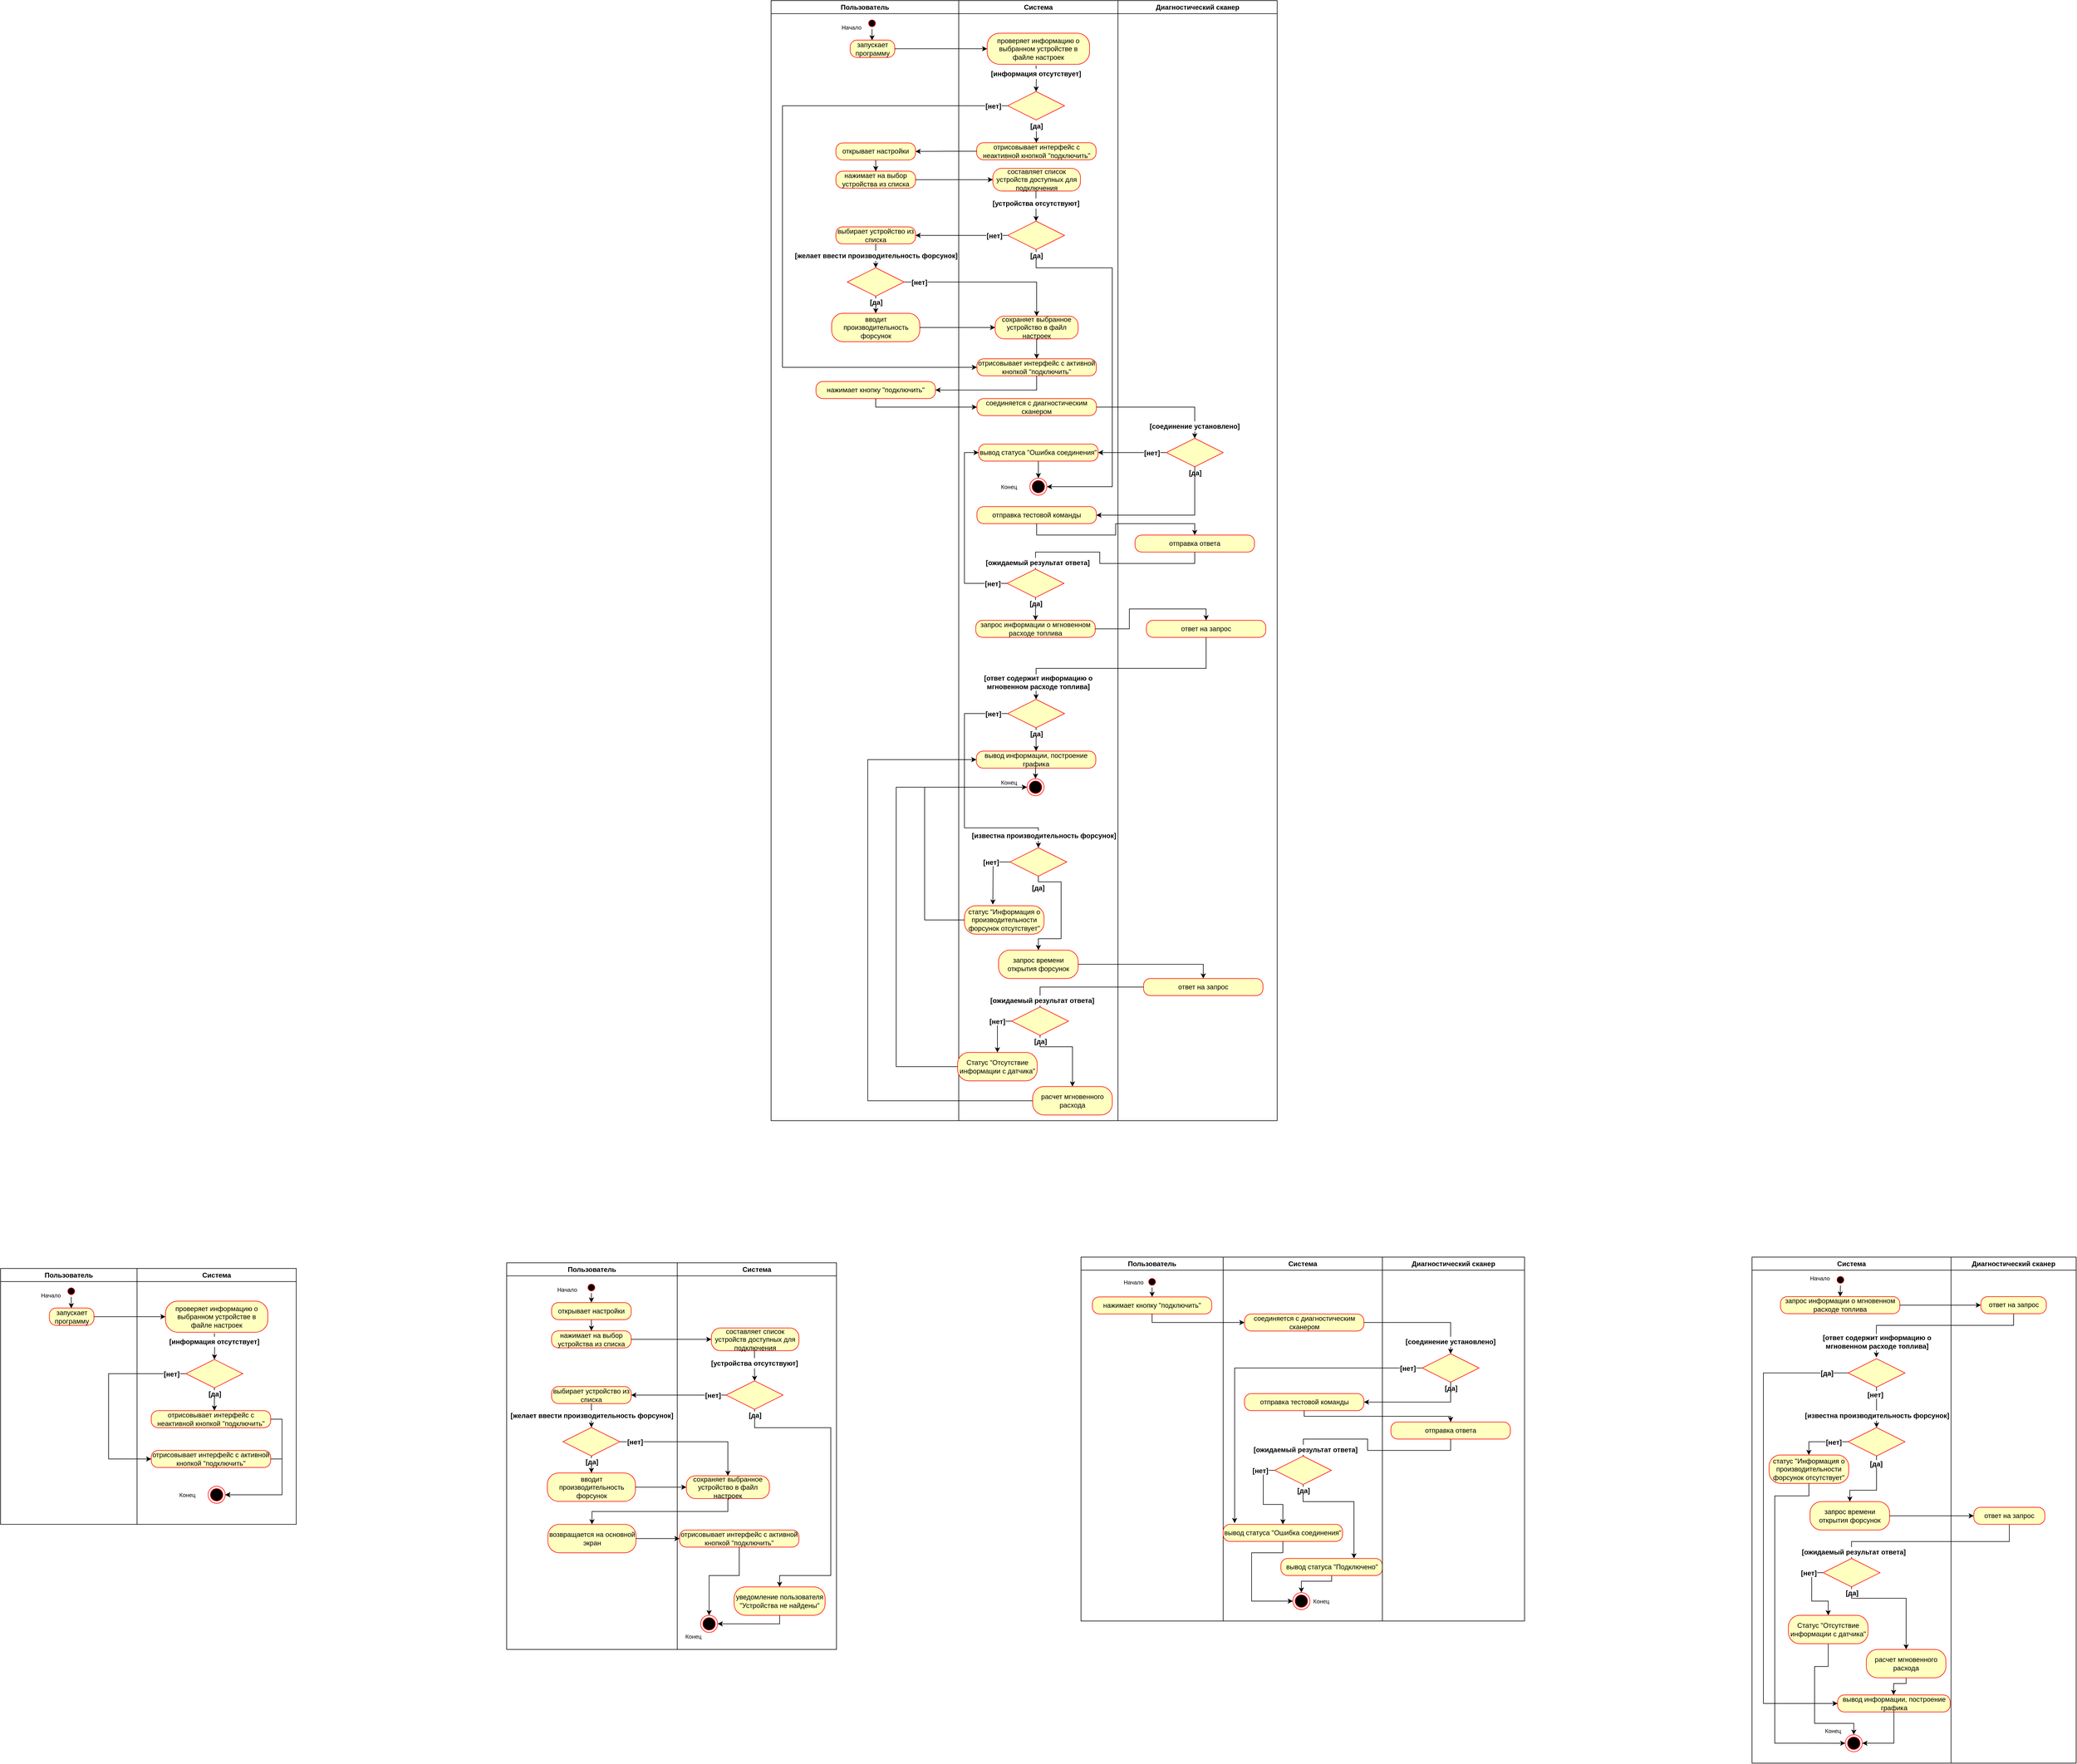 <mxfile version="13.1.2" type="device"><diagram name="Page-1" id="e7e014a7-5840-1c2e-5031-d8a46d1fe8dd"><mxGraphModel dx="4262" dy="3485" grid="1" gridSize="10" guides="1" tooltips="1" connect="1" arrows="1" fold="1" page="1" pageScale="1" pageWidth="1169" pageHeight="826" background="#ffffff" math="0" shadow="0"><root><mxCell id="0"/><mxCell id="1" parent="0"/><mxCell id="YmMuNeTfL2YjpP5TZ4MA-772" style="rounded=0;orthogonalLoop=1;jettySize=auto;html=1;exitX=0.5;exitY=1;exitDx=0;exitDy=0;entryX=0.497;entryY=-0.047;entryDx=0;entryDy=0;entryPerimeter=0;edgeStyle=orthogonalEdgeStyle;" edge="1" parent="1" source="YmMuNeTfL2YjpP5TZ4MA-412" target="YmMuNeTfL2YjpP5TZ4MA-381"><mxGeometry relative="1" as="geometry"><mxPoint x="1710" y="109.44" as="sourcePoint"/><mxPoint x="1460" y="188.72" as="targetPoint"/><Array as="points"><mxPoint x="1710" y="130"/><mxPoint x="1469" y="130"/></Array></mxGeometry></mxCell><mxCell id="KbSwS3MGFRtTpC4RLfLE-82" style="edgeStyle=orthogonalEdgeStyle;rounded=0;orthogonalLoop=1;jettySize=auto;html=1;exitX=0.5;exitY=1;exitDx=0;exitDy=0;" parent="1" source="KbSwS3MGFRtTpC4RLfLE-76" target="KbSwS3MGFRtTpC4RLfLE-78" edge="1"><mxGeometry relative="1" as="geometry"><Array as="points"><mxPoint x="720" y="350"/><mxPoint x="574" y="350"/><mxPoint x="574" y="330"/><mxPoint x="461" y="330"/></Array></mxGeometry></mxCell><mxCell id="KbSwS3MGFRtTpC4RLfLE-72" style="edgeStyle=orthogonalEdgeStyle;rounded=0;orthogonalLoop=1;jettySize=auto;html=1;exitX=0;exitY=0.5;exitDx=0;exitDy=0;entryX=0.096;entryY=-0.073;entryDx=0;entryDy=0;entryPerimeter=0;" parent="1" source="KbSwS3MGFRtTpC4RLfLE-65" target="YmMuNeTfL2YjpP5TZ4MA-755" edge="1"><mxGeometry relative="1" as="geometry"><mxPoint x="570.5" y="205" as="targetPoint"/></mxGeometry></mxCell><mxCell id="KbSwS3MGFRtTpC4RLfLE-70" style="edgeStyle=orthogonalEdgeStyle;rounded=0;orthogonalLoop=1;jettySize=auto;html=1;" parent="1" source="KbSwS3MGFRtTpC4RLfLE-61" target="KbSwS3MGFRtTpC4RLfLE-65" edge="1"><mxGeometry relative="1" as="geometry"/></mxCell><mxCell id="2" value="Пользователь" style="swimlane;whiteSpace=wrap" parent="1" vertex="1"><mxGeometry x="70" y="10" width="250" height="640" as="geometry"/></mxCell><mxCell id="DmVH31FN4_vOjoosSRo6-43" value="&lt;font style=&quot;font-size: 10px&quot;&gt;Начало&lt;/font&gt;" style="text;html=1;strokeColor=none;fillColor=none;align=center;verticalAlign=middle;whiteSpace=wrap;rounded=0;" parent="2" vertex="1"><mxGeometry x="80" y="37" width="25" height="13" as="geometry"/></mxCell><mxCell id="YmMuNeTfL2YjpP5TZ4MA-751" style="edgeStyle=orthogonalEdgeStyle;rounded=0;orthogonalLoop=1;jettySize=auto;html=1;exitX=0.5;exitY=1;exitDx=0;exitDy=0;entryX=0.5;entryY=0;entryDx=0;entryDy=0;" edge="1" parent="2" source="DmVH31FN4_vOjoosSRo6-45"><mxGeometry relative="1" as="geometry"><mxPoint x="125" y="70" as="targetPoint"/></mxGeometry></mxCell><mxCell id="DmVH31FN4_vOjoosSRo6-45" value="" style="ellipse;html=1;shape=startState;fillColor=#000000;strokeColor=#ff0000;" parent="2" vertex="1"><mxGeometry x="115" y="33.5" width="20" height="20" as="geometry"/></mxCell><mxCell id="KbSwS3MGFRtTpC4RLfLE-59" value="нажимает кнопку &quot;подключить&quot;" style="rounded=1;whiteSpace=wrap;html=1;arcSize=40;fontColor=#000000;fillColor=#ffffc0;strokeColor=#ff0000;" parent="2" vertex="1"><mxGeometry x="20" y="70" width="210" height="30" as="geometry"/></mxCell><mxCell id="3" value="Система" style="swimlane;whiteSpace=wrap" parent="1" vertex="1"><mxGeometry x="320" y="10" width="280" height="640" as="geometry"/></mxCell><mxCell id="KbSwS3MGFRtTpC4RLfLE-86" style="edgeStyle=orthogonalEdgeStyle;rounded=0;orthogonalLoop=1;jettySize=auto;html=1;exitX=0.5;exitY=1;exitDx=0;exitDy=0;" parent="3" source="KbSwS3MGFRtTpC4RLfLE-78" target="KbSwS3MGFRtTpC4RLfLE-84" edge="1"><mxGeometry relative="1" as="geometry"><Array as="points"><mxPoint x="141" y="430"/><mxPoint x="230" y="430"/></Array></mxGeometry></mxCell><mxCell id="oh0Of6wx0UnxMFDwk8Su-17" value="&lt;font style=&quot;font-size: 10px&quot;&gt;Конец&lt;/font&gt;" style="text;html=1;strokeColor=none;fillColor=none;align=center;verticalAlign=middle;whiteSpace=wrap;rounded=0;" parent="3" vertex="1"><mxGeometry x="160" y="598.5" width="25" height="13" as="geometry"/></mxCell><mxCell id="KbSwS3MGFRtTpC4RLfLE-61" value="соединяется с диагностическим сканером" style="rounded=1;whiteSpace=wrap;html=1;arcSize=40;fontColor=#000000;fillColor=#ffffc0;strokeColor=#ff0000;" parent="3" vertex="1"><mxGeometry x="37.5" y="100" width="210" height="30" as="geometry"/></mxCell><mxCell id="KbSwS3MGFRtTpC4RLfLE-74" value="отправка тестовой команды" style="rounded=1;whiteSpace=wrap;html=1;arcSize=40;fontColor=#000000;fillColor=#ffffc0;strokeColor=#ff0000;" parent="3" vertex="1"><mxGeometry x="37.5" y="240" width="210" height="30" as="geometry"/></mxCell><mxCell id="YmMuNeTfL2YjpP5TZ4MA-756" style="edgeStyle=orthogonalEdgeStyle;rounded=0;orthogonalLoop=1;jettySize=auto;html=1;exitX=0;exitY=0.5;exitDx=0;exitDy=0;entryX=0.5;entryY=0;entryDx=0;entryDy=0;" edge="1" parent="3" source="KbSwS3MGFRtTpC4RLfLE-78" target="YmMuNeTfL2YjpP5TZ4MA-755"><mxGeometry relative="1" as="geometry"/></mxCell><mxCell id="KbSwS3MGFRtTpC4RLfLE-78" value="" style="rhombus;whiteSpace=wrap;html=1;fillColor=#ffffc0;strokeColor=#ff0000;" parent="3" vertex="1"><mxGeometry x="90.5" y="350" width="100" height="50" as="geometry"/></mxCell><mxCell id="KbSwS3MGFRtTpC4RLfLE-79" value="[да]" style="text;align=center;fontStyle=1;verticalAlign=middle;spacingLeft=3;spacingRight=3;strokeColor=none;rotatable=0;points=[[0,0.5],[1,0.5]];portConstraint=eastwest;labelBackgroundColor=#ffffff;" parent="3" vertex="1"><mxGeometry x="116.5" y="400" width="50" height="20" as="geometry"/></mxCell><mxCell id="KbSwS3MGFRtTpC4RLfLE-80" value="[нет]" style="text;align=center;fontStyle=1;verticalAlign=middle;spacingLeft=3;spacingRight=3;strokeColor=none;rotatable=0;points=[[0,0.5],[1,0.5]];portConstraint=eastwest;labelBackgroundColor=#ffffff;" parent="3" vertex="1"><mxGeometry x="40.5" y="362" width="50" height="26" as="geometry"/></mxCell><mxCell id="KbSwS3MGFRtTpC4RLfLE-81" value="&lt;span style=&quot;background-color: rgb(255 , 255 , 255)&quot;&gt;&lt;b&gt;[ожидаемый результат ответа]&lt;/b&gt;&lt;/span&gt;" style="text;html=1;strokeColor=none;fillColor=#ffffff;align=center;verticalAlign=middle;whiteSpace=wrap;rounded=0;" parent="3" vertex="1"><mxGeometry x="48.5" y="330" width="192" height="18" as="geometry"/></mxCell><mxCell id="YmMuNeTfL2YjpP5TZ4MA-754" style="edgeStyle=orthogonalEdgeStyle;rounded=0;orthogonalLoop=1;jettySize=auto;html=1;exitX=0.5;exitY=1;exitDx=0;exitDy=0;entryX=0.5;entryY=0;entryDx=0;entryDy=0;" edge="1" parent="3" source="KbSwS3MGFRtTpC4RLfLE-84" target="YmMuNeTfL2YjpP5TZ4MA-753"><mxGeometry relative="1" as="geometry"><Array as="points"><mxPoint x="191" y="570"/><mxPoint x="137" y="570"/></Array></mxGeometry></mxCell><mxCell id="KbSwS3MGFRtTpC4RLfLE-84" value="&lt;span&gt;вывод статуса &quot;Подключено&quot;&lt;/span&gt;" style="rounded=1;whiteSpace=wrap;html=1;arcSize=40;fontColor=#000000;fillColor=#ffffc0;strokeColor=#ff0000;" parent="3" vertex="1"><mxGeometry x="101.5" y="530" width="178.5" height="30" as="geometry"/></mxCell><mxCell id="YmMuNeTfL2YjpP5TZ4MA-753" value="" style="ellipse;html=1;shape=endState;fillColor=#000000;strokeColor=#ff0000;" vertex="1" parent="3"><mxGeometry x="122.5" y="590" width="30" height="30" as="geometry"/></mxCell><mxCell id="YmMuNeTfL2YjpP5TZ4MA-757" style="edgeStyle=orthogonalEdgeStyle;rounded=0;orthogonalLoop=1;jettySize=auto;html=1;exitX=0.5;exitY=1;exitDx=0;exitDy=0;entryX=0;entryY=0.5;entryDx=0;entryDy=0;" edge="1" parent="3" source="YmMuNeTfL2YjpP5TZ4MA-755" target="YmMuNeTfL2YjpP5TZ4MA-753"><mxGeometry relative="1" as="geometry"><Array as="points"><mxPoint x="105" y="520"/><mxPoint x="50" y="520"/><mxPoint x="50" y="605"/></Array></mxGeometry></mxCell><mxCell id="YmMuNeTfL2YjpP5TZ4MA-755" value="вывод статуса &quot;Ошибка соединения&quot;" style="rounded=1;whiteSpace=wrap;html=1;arcSize=40;fontColor=#000000;fillColor=#ffffc0;strokeColor=#ff0000;" vertex="1" parent="3"><mxGeometry y="470" width="210" height="30" as="geometry"/></mxCell><mxCell id="4" value="Диагностический сканер" style="swimlane;whiteSpace=wrap" parent="1" vertex="1"><mxGeometry x="600" y="10" width="250" height="640" as="geometry"/></mxCell><mxCell id="KbSwS3MGFRtTpC4RLfLE-65" value="" style="rhombus;whiteSpace=wrap;html=1;fillColor=#ffffc0;strokeColor=#ff0000;" parent="4" vertex="1"><mxGeometry x="70" y="170" width="100" height="50" as="geometry"/></mxCell><mxCell id="KbSwS3MGFRtTpC4RLfLE-66" value="[да]" style="text;align=center;fontStyle=1;verticalAlign=middle;spacingLeft=3;spacingRight=3;strokeColor=none;rotatable=0;points=[[0,0.5],[1,0.5]];portConstraint=eastwest;" parent="4" vertex="1"><mxGeometry x="96" y="220" width="50" height="20" as="geometry"/></mxCell><mxCell id="KbSwS3MGFRtTpC4RLfLE-67" value="[нет]" style="text;align=center;fontStyle=1;verticalAlign=middle;spacingLeft=3;spacingRight=3;strokeColor=none;rotatable=0;points=[[0,0.5],[1,0.5]];portConstraint=eastwest;labelBackgroundColor=#ffffff;" parent="4" vertex="1"><mxGeometry x="20" y="182" width="50" height="26" as="geometry"/></mxCell><mxCell id="KbSwS3MGFRtTpC4RLfLE-68" value="&lt;span style=&quot;background-color: rgb(255 , 255 , 255)&quot;&gt;&lt;b&gt;[соединение установлено]&lt;/b&gt;&lt;/span&gt;" style="text;html=1;strokeColor=none;fillColor=#ffffff;align=center;verticalAlign=middle;whiteSpace=wrap;rounded=0;" parent="4" vertex="1"><mxGeometry x="30" y="140" width="180" height="18" as="geometry"/></mxCell><mxCell id="KbSwS3MGFRtTpC4RLfLE-76" value="отправка ответа" style="rounded=1;whiteSpace=wrap;html=1;arcSize=40;fontColor=#000000;fillColor=#ffffc0;strokeColor=#ff0000;" parent="4" vertex="1"><mxGeometry x="15" y="290" width="210" height="30" as="geometry"/></mxCell><mxCell id="KbSwS3MGFRtTpC4RLfLE-62" style="edgeStyle=orthogonalEdgeStyle;rounded=0;orthogonalLoop=1;jettySize=auto;html=1;" parent="1" source="KbSwS3MGFRtTpC4RLfLE-59" target="KbSwS3MGFRtTpC4RLfLE-61" edge="1"><mxGeometry relative="1" as="geometry"><Array as="points"><mxPoint x="195" y="125"/></Array></mxGeometry></mxCell><mxCell id="KbSwS3MGFRtTpC4RLfLE-75" style="edgeStyle=orthogonalEdgeStyle;rounded=0;orthogonalLoop=1;jettySize=auto;html=1;exitX=0.5;exitY=1;exitDx=0;exitDy=0;entryX=1;entryY=0.5;entryDx=0;entryDy=0;" parent="1" source="KbSwS3MGFRtTpC4RLfLE-65" target="KbSwS3MGFRtTpC4RLfLE-74" edge="1"><mxGeometry relative="1" as="geometry"/></mxCell><mxCell id="KbSwS3MGFRtTpC4RLfLE-77" style="edgeStyle=orthogonalEdgeStyle;rounded=0;orthogonalLoop=1;jettySize=auto;html=1;exitX=0.5;exitY=1;exitDx=0;exitDy=0;" parent="1" source="KbSwS3MGFRtTpC4RLfLE-74" target="KbSwS3MGFRtTpC4RLfLE-76" edge="1"><mxGeometry relative="1" as="geometry"><Array as="points"><mxPoint x="462" y="290"/><mxPoint x="720" y="290"/></Array></mxGeometry></mxCell><mxCell id="YmMuNeTfL2YjpP5TZ4MA-10" style="edgeStyle=orthogonalEdgeStyle;rounded=0;orthogonalLoop=1;jettySize=auto;html=1;entryX=0.5;entryY=0;entryDx=0;entryDy=0;" edge="1" parent="1" source="YmMuNeTfL2YjpP5TZ4MA-23" target="YmMuNeTfL2YjpP5TZ4MA-52"><mxGeometry relative="1" as="geometry"/></mxCell><mxCell id="YmMuNeTfL2YjpP5TZ4MA-11" style="rounded=0;orthogonalLoop=1;jettySize=auto;html=1;exitX=0;exitY=0.5;exitDx=0;exitDy=0;entryX=1;entryY=0.5;entryDx=0;entryDy=0;" edge="1" parent="1" source="YmMuNeTfL2YjpP5TZ4MA-46" target="YmMuNeTfL2YjpP5TZ4MA-21"><mxGeometry relative="1" as="geometry"/></mxCell><mxCell id="YmMuNeTfL2YjpP5TZ4MA-12" value="Пользователь" style="swimlane;whiteSpace=wrap" vertex="1" parent="1"><mxGeometry x="-940" y="20" width="300" height="680" as="geometry"/></mxCell><mxCell id="YmMuNeTfL2YjpP5TZ4MA-13" value="&lt;font style=&quot;font-size: 10px&quot;&gt;Начало&lt;/font&gt;" style="text;html=1;strokeColor=none;fillColor=none;align=center;verticalAlign=middle;whiteSpace=wrap;rounded=0;" vertex="1" parent="YmMuNeTfL2YjpP5TZ4MA-12"><mxGeometry x="94" y="40.5" width="25" height="13" as="geometry"/></mxCell><mxCell id="YmMuNeTfL2YjpP5TZ4MA-745" style="edgeStyle=orthogonalEdgeStyle;rounded=0;orthogonalLoop=1;jettySize=auto;html=1;exitX=0.5;exitY=1;exitDx=0;exitDy=0;entryX=0.5;entryY=0;entryDx=0;entryDy=0;" edge="1" parent="YmMuNeTfL2YjpP5TZ4MA-12" source="YmMuNeTfL2YjpP5TZ4MA-15" target="YmMuNeTfL2YjpP5TZ4MA-18"><mxGeometry relative="1" as="geometry"/></mxCell><mxCell id="YmMuNeTfL2YjpP5TZ4MA-15" value="" style="ellipse;html=1;shape=startState;fillColor=#000000;strokeColor=#ff0000;" vertex="1" parent="YmMuNeTfL2YjpP5TZ4MA-12"><mxGeometry x="139" y="33.5" width="20" height="20" as="geometry"/></mxCell><mxCell id="YmMuNeTfL2YjpP5TZ4MA-17" style="edgeStyle=orthogonalEdgeStyle;rounded=0;orthogonalLoop=1;jettySize=auto;html=1;exitX=0.5;exitY=1;exitDx=0;exitDy=0;" edge="1" parent="YmMuNeTfL2YjpP5TZ4MA-12" source="YmMuNeTfL2YjpP5TZ4MA-18" target="YmMuNeTfL2YjpP5TZ4MA-19"><mxGeometry relative="1" as="geometry"/></mxCell><mxCell id="YmMuNeTfL2YjpP5TZ4MA-18" value="открывает настройки" style="rounded=1;whiteSpace=wrap;html=1;arcSize=40;fontColor=#000000;fillColor=#ffffc0;strokeColor=#ff0000;" vertex="1" parent="YmMuNeTfL2YjpP5TZ4MA-12"><mxGeometry x="79" y="70" width="140" height="30" as="geometry"/></mxCell><mxCell id="YmMuNeTfL2YjpP5TZ4MA-19" value="нажимает на выбор устройства из списка" style="rounded=1;whiteSpace=wrap;html=1;arcSize=40;fontColor=#000000;fillColor=#ffffc0;strokeColor=#ff0000;" vertex="1" parent="YmMuNeTfL2YjpP5TZ4MA-12"><mxGeometry x="79" y="119.66" width="140" height="30" as="geometry"/></mxCell><mxCell id="YmMuNeTfL2YjpP5TZ4MA-20" style="edgeStyle=orthogonalEdgeStyle;rounded=0;orthogonalLoop=1;jettySize=auto;html=1;exitX=0.5;exitY=1;exitDx=0;exitDy=0;" edge="1" parent="YmMuNeTfL2YjpP5TZ4MA-12" source="YmMuNeTfL2YjpP5TZ4MA-21" target="YmMuNeTfL2YjpP5TZ4MA-23"><mxGeometry relative="1" as="geometry"/></mxCell><mxCell id="YmMuNeTfL2YjpP5TZ4MA-21" value="выбирает устройство из списка" style="rounded=1;whiteSpace=wrap;html=1;arcSize=40;fontColor=#000000;fillColor=#ffffc0;strokeColor=#ff0000;" vertex="1" parent="YmMuNeTfL2YjpP5TZ4MA-12"><mxGeometry x="79" y="217.66" width="140" height="30" as="geometry"/></mxCell><mxCell id="YmMuNeTfL2YjpP5TZ4MA-22" style="edgeStyle=orthogonalEdgeStyle;rounded=0;orthogonalLoop=1;jettySize=auto;html=1;exitX=0.5;exitY=1;exitDx=0;exitDy=0;entryX=0.5;entryY=0;entryDx=0;entryDy=0;" edge="1" parent="YmMuNeTfL2YjpP5TZ4MA-12" source="YmMuNeTfL2YjpP5TZ4MA-23" target="YmMuNeTfL2YjpP5TZ4MA-26"><mxGeometry relative="1" as="geometry"/></mxCell><mxCell id="YmMuNeTfL2YjpP5TZ4MA-23" value="" style="rhombus;whiteSpace=wrap;html=1;fillColor=#ffffc0;strokeColor=#ff0000;" vertex="1" parent="YmMuNeTfL2YjpP5TZ4MA-12"><mxGeometry x="99" y="289.66" width="100" height="50" as="geometry"/></mxCell><mxCell id="YmMuNeTfL2YjpP5TZ4MA-24" value="[да]" style="text;align=center;fontStyle=1;verticalAlign=middle;spacingLeft=3;spacingRight=3;strokeColor=none;rotatable=0;points=[[0,0.5],[1,0.5]];portConstraint=eastwest;labelBackgroundColor=#ffffff;" vertex="1" parent="YmMuNeTfL2YjpP5TZ4MA-12"><mxGeometry x="125" y="339.66" width="50" height="20" as="geometry"/></mxCell><mxCell id="YmMuNeTfL2YjpP5TZ4MA-25" value="&lt;span style=&quot;background-color: rgb(255 , 255 , 255)&quot;&gt;&lt;b&gt;[желает ввести производительность форсунок]&lt;/b&gt;&lt;/span&gt;" style="text;html=1;strokeColor=none;fillColor=#ffffff;align=center;verticalAlign=middle;whiteSpace=wrap;rounded=0;" vertex="1" parent="YmMuNeTfL2YjpP5TZ4MA-12"><mxGeometry x="5" y="259.66" width="290" height="18" as="geometry"/></mxCell><mxCell id="YmMuNeTfL2YjpP5TZ4MA-26" value="вводит производительность форсунок" style="rounded=1;whiteSpace=wrap;html=1;arcSize=40;fontColor=#000000;fillColor=#ffffc0;strokeColor=#ff0000;" vertex="1" parent="YmMuNeTfL2YjpP5TZ4MA-12"><mxGeometry x="71.5" y="369.66" width="155" height="50" as="geometry"/></mxCell><mxCell id="YmMuNeTfL2YjpP5TZ4MA-27" value="[нет]" style="text;align=center;fontStyle=1;verticalAlign=middle;spacingLeft=3;spacingRight=3;rotatable=0;points=[[0,0.5],[1,0.5]];portConstraint=eastwest;fillColor=#FFFFFF;labelBackgroundColor=#FFFFFF;" vertex="1" parent="YmMuNeTfL2YjpP5TZ4MA-12"><mxGeometry x="213" y="306.66" width="26" height="16" as="geometry"/></mxCell><mxCell id="YmMuNeTfL2YjpP5TZ4MA-748" value="возвращается на основной экран" style="rounded=1;whiteSpace=wrap;html=1;arcSize=40;fontColor=#000000;fillColor=#ffffc0;strokeColor=#ff0000;" vertex="1" parent="YmMuNeTfL2YjpP5TZ4MA-12"><mxGeometry x="72.5" y="460" width="155" height="50" as="geometry"/></mxCell><mxCell id="YmMuNeTfL2YjpP5TZ4MA-29" value="Система" style="swimlane;whiteSpace=wrap" vertex="1" parent="1"><mxGeometry x="-640" y="20" width="280" height="680" as="geometry"/></mxCell><mxCell id="YmMuNeTfL2YjpP5TZ4MA-37" value="" style="ellipse;html=1;shape=endState;fillColor=#000000;strokeColor=#ff0000;" vertex="1" parent="YmMuNeTfL2YjpP5TZ4MA-29"><mxGeometry x="41" y="620" width="30" height="30" as="geometry"/></mxCell><mxCell id="YmMuNeTfL2YjpP5TZ4MA-41" style="edgeStyle=orthogonalEdgeStyle;rounded=0;orthogonalLoop=1;jettySize=auto;html=1;entryX=0.5;entryY=0;entryDx=0;entryDy=0;" edge="1" parent="YmMuNeTfL2YjpP5TZ4MA-29" source="YmMuNeTfL2YjpP5TZ4MA-46" target="YmMuNeTfL2YjpP5TZ4MA-746"><mxGeometry relative="1" as="geometry"><mxPoint x="136" y="344.91" as="sourcePoint"/><Array as="points"><mxPoint x="136" y="290"/><mxPoint x="270" y="290"/><mxPoint x="270" y="550"/><mxPoint x="180" y="550"/></Array></mxGeometry></mxCell><mxCell id="YmMuNeTfL2YjpP5TZ4MA-42" value="&lt;font style=&quot;font-size: 10px&quot;&gt;Конец&lt;/font&gt;" style="text;html=1;strokeColor=none;fillColor=none;align=center;verticalAlign=middle;whiteSpace=wrap;rounded=0;" vertex="1" parent="YmMuNeTfL2YjpP5TZ4MA-29"><mxGeometry x="16" y="650" width="25" height="13" as="geometry"/></mxCell><mxCell id="YmMuNeTfL2YjpP5TZ4MA-45" value="составляет список устройств доступных для подключения" style="rounded=1;whiteSpace=wrap;html=1;arcSize=40;fontColor=#000000;fillColor=#ffffc0;strokeColor=#ff0000;" vertex="1" parent="YmMuNeTfL2YjpP5TZ4MA-29"><mxGeometry x="60" y="114.66" width="154" height="40" as="geometry"/></mxCell><mxCell id="YmMuNeTfL2YjpP5TZ4MA-46" value="" style="rhombus;whiteSpace=wrap;html=1;fillColor=#ffffc0;strokeColor=#ff0000;" vertex="1" parent="YmMuNeTfL2YjpP5TZ4MA-29"><mxGeometry x="86" y="207.66" width="100" height="50" as="geometry"/></mxCell><mxCell id="YmMuNeTfL2YjpP5TZ4MA-47" value="[да]" style="text;align=center;fontStyle=1;verticalAlign=middle;spacingLeft=3;spacingRight=3;strokeColor=none;rotatable=0;points=[[0,0.5],[1,0.5]];portConstraint=eastwest;labelBackgroundColor=#ffffff;" vertex="1" parent="YmMuNeTfL2YjpP5TZ4MA-29"><mxGeometry x="112" y="257.66" width="50" height="20" as="geometry"/></mxCell><mxCell id="YmMuNeTfL2YjpP5TZ4MA-48" style="edgeStyle=orthogonalEdgeStyle;rounded=0;orthogonalLoop=1;jettySize=auto;html=1;exitX=0.492;exitY=0.975;exitDx=0;exitDy=0;entryX=0.5;entryY=0;entryDx=0;entryDy=0;exitPerimeter=0;" edge="1" parent="YmMuNeTfL2YjpP5TZ4MA-29" source="YmMuNeTfL2YjpP5TZ4MA-45" target="YmMuNeTfL2YjpP5TZ4MA-46"><mxGeometry relative="1" as="geometry"><mxPoint x="-184" y="207.66" as="sourcePoint"/></mxGeometry></mxCell><mxCell id="YmMuNeTfL2YjpP5TZ4MA-49" value="&lt;span style=&quot;background-color: rgb(255 , 255 , 255)&quot;&gt;&lt;b&gt;[устройства отсутствуют]&lt;/b&gt;&lt;/span&gt;" style="text;html=1;strokeColor=none;fillColor=#ffffff;align=center;verticalAlign=middle;whiteSpace=wrap;rounded=0;" vertex="1" parent="YmMuNeTfL2YjpP5TZ4MA-29"><mxGeometry x="46" y="167.66" width="180" height="18" as="geometry"/></mxCell><mxCell id="YmMuNeTfL2YjpP5TZ4MA-50" value="[нет]" style="text;align=center;fontStyle=1;verticalAlign=middle;spacingLeft=3;spacingRight=3;rotatable=0;points=[[0,0.5],[1,0.5]];portConstraint=eastwest;fillColor=#FFFFFF;labelBackgroundColor=#FFFFFF;" vertex="1" parent="YmMuNeTfL2YjpP5TZ4MA-29"><mxGeometry x="50" y="224.66" width="26" height="16" as="geometry"/></mxCell><mxCell id="YmMuNeTfL2YjpP5TZ4MA-52" value="сохраняет выбранное устройство в файл настроек" style="rounded=1;whiteSpace=wrap;html=1;arcSize=40;fontColor=#000000;fillColor=#ffffc0;strokeColor=#ff0000;" vertex="1" parent="YmMuNeTfL2YjpP5TZ4MA-29"><mxGeometry x="16" y="374.66" width="146" height="40" as="geometry"/></mxCell><mxCell id="YmMuNeTfL2YjpP5TZ4MA-744" style="edgeStyle=orthogonalEdgeStyle;rounded=0;orthogonalLoop=1;jettySize=auto;html=1;exitX=0.5;exitY=1;exitDx=0;exitDy=0;" edge="1" parent="YmMuNeTfL2YjpP5TZ4MA-29" source="YmMuNeTfL2YjpP5TZ4MA-53" target="YmMuNeTfL2YjpP5TZ4MA-37"><mxGeometry relative="1" as="geometry"><Array as="points"><mxPoint x="109" y="550"/><mxPoint x="56" y="550"/></Array></mxGeometry></mxCell><mxCell id="YmMuNeTfL2YjpP5TZ4MA-53" value="отрисовывает интерфейс с активной кнопкой &quot;подключить&quot;" style="rounded=1;whiteSpace=wrap;html=1;arcSize=40;fontColor=#000000;fillColor=#ffffc0;strokeColor=#ff0000;" vertex="1" parent="YmMuNeTfL2YjpP5TZ4MA-29"><mxGeometry x="4" y="470.0" width="210" height="30" as="geometry"/></mxCell><mxCell id="YmMuNeTfL2YjpP5TZ4MA-747" style="edgeStyle=orthogonalEdgeStyle;rounded=0;orthogonalLoop=1;jettySize=auto;html=1;exitX=0.5;exitY=1;exitDx=0;exitDy=0;entryX=1;entryY=0.5;entryDx=0;entryDy=0;" edge="1" parent="YmMuNeTfL2YjpP5TZ4MA-29" source="YmMuNeTfL2YjpP5TZ4MA-746" target="YmMuNeTfL2YjpP5TZ4MA-37"><mxGeometry relative="1" as="geometry"><Array as="points"><mxPoint x="180" y="635"/></Array></mxGeometry></mxCell><mxCell id="YmMuNeTfL2YjpP5TZ4MA-746" value="уведомление пользователя&lt;br&gt;&quot;Устройства не найдены&quot;" style="rounded=1;whiteSpace=wrap;html=1;arcSize=40;fontColor=#000000;fillColor=#ffffc0;strokeColor=#ff0000;" vertex="1" parent="YmMuNeTfL2YjpP5TZ4MA-29"><mxGeometry x="100" y="570" width="160" height="50" as="geometry"/></mxCell><mxCell id="YmMuNeTfL2YjpP5TZ4MA-100" style="edgeStyle=orthogonalEdgeStyle;rounded=0;orthogonalLoop=1;jettySize=auto;html=1;exitX=1;exitY=0.5;exitDx=0;exitDy=0;entryX=0;entryY=0.5;entryDx=0;entryDy=0;" edge="1" parent="1" source="YmMuNeTfL2YjpP5TZ4MA-19" target="YmMuNeTfL2YjpP5TZ4MA-45"><mxGeometry relative="1" as="geometry"/></mxCell><mxCell id="YmMuNeTfL2YjpP5TZ4MA-101" style="edgeStyle=orthogonalEdgeStyle;rounded=0;orthogonalLoop=1;jettySize=auto;html=1;exitX=1;exitY=0.5;exitDx=0;exitDy=0;entryX=0;entryY=0.5;entryDx=0;entryDy=0;" edge="1" parent="1" source="YmMuNeTfL2YjpP5TZ4MA-26" target="YmMuNeTfL2YjpP5TZ4MA-52"><mxGeometry relative="1" as="geometry"/></mxCell><mxCell id="YmMuNeTfL2YjpP5TZ4MA-117" value="Пользователь" style="swimlane;whiteSpace=wrap" vertex="1" parent="1"><mxGeometry x="-1830" y="30" width="240" height="450" as="geometry"/></mxCell><mxCell id="YmMuNeTfL2YjpP5TZ4MA-118" value="&lt;font style=&quot;font-size: 10px&quot;&gt;Начало&lt;/font&gt;" style="text;html=1;strokeColor=none;fillColor=none;align=center;verticalAlign=middle;whiteSpace=wrap;rounded=0;" vertex="1" parent="YmMuNeTfL2YjpP5TZ4MA-117"><mxGeometry x="75.75" y="40.5" width="25" height="13" as="geometry"/></mxCell><mxCell id="YmMuNeTfL2YjpP5TZ4MA-119" value="" style="edgeStyle=orthogonalEdgeStyle;rounded=0;orthogonalLoop=1;jettySize=auto;html=1;entryX=0.5;entryY=0;entryDx=0;entryDy=0;" edge="1" parent="YmMuNeTfL2YjpP5TZ4MA-117" source="YmMuNeTfL2YjpP5TZ4MA-120" target="YmMuNeTfL2YjpP5TZ4MA-121"><mxGeometry relative="1" as="geometry"><mxPoint x="125.75" y="140.5" as="targetPoint"/></mxGeometry></mxCell><mxCell id="YmMuNeTfL2YjpP5TZ4MA-120" value="" style="ellipse;html=1;shape=startState;fillColor=#000000;strokeColor=#ff0000;" vertex="1" parent="YmMuNeTfL2YjpP5TZ4MA-117"><mxGeometry x="114.25" y="30" width="20" height="20" as="geometry"/></mxCell><mxCell id="YmMuNeTfL2YjpP5TZ4MA-121" value="запускает программу" style="rounded=1;whiteSpace=wrap;html=1;arcSize=40;fontColor=#000000;fillColor=#ffffc0;strokeColor=#ff0000;" vertex="1" parent="YmMuNeTfL2YjpP5TZ4MA-117"><mxGeometry x="85.75" y="69.5" width="78.5" height="30.5" as="geometry"/></mxCell><mxCell id="YmMuNeTfL2YjpP5TZ4MA-134" value="Система" style="swimlane;whiteSpace=wrap" vertex="1" parent="1"><mxGeometry x="-1590" y="30" width="280" height="450" as="geometry"/></mxCell><mxCell id="YmMuNeTfL2YjpP5TZ4MA-145" value="" style="edgeStyle=orthogonalEdgeStyle;rounded=0;orthogonalLoop=1;jettySize=auto;html=1;exitX=0.5;exitY=1;exitDx=0;exitDy=0;" edge="1" parent="YmMuNeTfL2YjpP5TZ4MA-134" source="YmMuNeTfL2YjpP5TZ4MA-141"><mxGeometry relative="1" as="geometry"><mxPoint x="136" y="250" as="targetPoint"/><Array as="points"><mxPoint x="136" y="250"/></Array></mxGeometry></mxCell><mxCell id="YmMuNeTfL2YjpP5TZ4MA-138" value="проверяет информацию о выбранном устройстве в файле настроек" style="rounded=1;whiteSpace=wrap;html=1;arcSize=40;fontColor=#000000;fillColor=#ffffc0;strokeColor=#ff0000;" vertex="1" parent="YmMuNeTfL2YjpP5TZ4MA-134"><mxGeometry x="50" y="57.37" width="180" height="54.75" as="geometry"/></mxCell><mxCell id="YmMuNeTfL2YjpP5TZ4MA-139" value="отрисовывает интерфейс с неактивной кнопкой &quot;подключить&quot;" style="rounded=1;whiteSpace=wrap;html=1;arcSize=40;fontColor=#000000;fillColor=#ffffc0;strokeColor=#ff0000;" vertex="1" parent="YmMuNeTfL2YjpP5TZ4MA-134"><mxGeometry x="25" y="250" width="210" height="30" as="geometry"/></mxCell><mxCell id="YmMuNeTfL2YjpP5TZ4MA-140" style="edgeStyle=orthogonalEdgeStyle;rounded=0;orthogonalLoop=1;jettySize=auto;html=1;exitX=0;exitY=0.5;exitDx=0;exitDy=0;entryX=0;entryY=0.5;entryDx=0;entryDy=0;" edge="1" parent="YmMuNeTfL2YjpP5TZ4MA-134" source="YmMuNeTfL2YjpP5TZ4MA-141" target="YmMuNeTfL2YjpP5TZ4MA-158"><mxGeometry relative="1" as="geometry"><Array as="points"><mxPoint x="-50" y="185"/><mxPoint x="-50" y="335"/></Array></mxGeometry></mxCell><mxCell id="YmMuNeTfL2YjpP5TZ4MA-141" value="" style="rhombus;whiteSpace=wrap;html=1;fillColor=#ffffc0;strokeColor=#ff0000;" vertex="1" parent="YmMuNeTfL2YjpP5TZ4MA-134"><mxGeometry x="86" y="160" width="100" height="50" as="geometry"/></mxCell><mxCell id="YmMuNeTfL2YjpP5TZ4MA-142" value="" style="ellipse;html=1;shape=endState;fillColor=#000000;strokeColor=#ff0000;" vertex="1" parent="YmMuNeTfL2YjpP5TZ4MA-134"><mxGeometry x="125" y="383" width="30" height="30" as="geometry"/></mxCell><mxCell id="YmMuNeTfL2YjpP5TZ4MA-143" value="[да]" style="text;align=center;fontStyle=1;verticalAlign=middle;spacingLeft=3;spacingRight=3;strokeColor=none;rotatable=0;points=[[0,0.5],[1,0.5]];portConstraint=eastwest;labelBackgroundColor=#ffffff;" vertex="1" parent="YmMuNeTfL2YjpP5TZ4MA-134"><mxGeometry x="112" y="210" width="50" height="20" as="geometry"/></mxCell><mxCell id="YmMuNeTfL2YjpP5TZ4MA-144" value="[нет]" style="text;align=center;fontStyle=1;verticalAlign=middle;spacingLeft=3;spacingRight=3;strokeColor=none;rotatable=0;points=[[0,0.5],[1,0.5]];portConstraint=eastwest;labelBackgroundColor=#ffffff;" vertex="1" parent="YmMuNeTfL2YjpP5TZ4MA-134"><mxGeometry x="36" y="172" width="50" height="26" as="geometry"/></mxCell><mxCell id="YmMuNeTfL2YjpP5TZ4MA-147" value="&lt;font style=&quot;font-size: 10px&quot;&gt;Конец&lt;/font&gt;" style="text;html=1;strokeColor=none;fillColor=none;align=center;verticalAlign=middle;whiteSpace=wrap;rounded=0;" vertex="1" parent="YmMuNeTfL2YjpP5TZ4MA-134"><mxGeometry x="76" y="391.5" width="25" height="13" as="geometry"/></mxCell><mxCell id="YmMuNeTfL2YjpP5TZ4MA-148" style="edgeStyle=orthogonalEdgeStyle;rounded=0;orthogonalLoop=1;jettySize=auto;html=1;entryX=0.5;entryY=0;entryDx=0;entryDy=0;" edge="1" parent="YmMuNeTfL2YjpP5TZ4MA-134" target="YmMuNeTfL2YjpP5TZ4MA-141"><mxGeometry relative="1" as="geometry"><mxPoint x="136" y="114" as="sourcePoint"/></mxGeometry></mxCell><mxCell id="YmMuNeTfL2YjpP5TZ4MA-149" value="&lt;span style=&quot;background-color: rgb(255 , 255 , 255)&quot;&gt;&lt;b&gt;[информация отсутствует]&lt;/b&gt;&lt;/span&gt;" style="text;html=1;strokeColor=none;fillColor=#ffffff;align=center;verticalAlign=middle;whiteSpace=wrap;rounded=0;" vertex="1" parent="YmMuNeTfL2YjpP5TZ4MA-134"><mxGeometry x="46" y="120" width="180" height="18" as="geometry"/></mxCell><mxCell id="YmMuNeTfL2YjpP5TZ4MA-742" style="edgeStyle=orthogonalEdgeStyle;rounded=0;orthogonalLoop=1;jettySize=auto;html=1;exitX=1;exitY=0.5;exitDx=0;exitDy=0;entryX=1;entryY=0.5;entryDx=0;entryDy=0;" edge="1" parent="YmMuNeTfL2YjpP5TZ4MA-134" source="YmMuNeTfL2YjpP5TZ4MA-158" target="YmMuNeTfL2YjpP5TZ4MA-142"><mxGeometry relative="1" as="geometry"/></mxCell><mxCell id="YmMuNeTfL2YjpP5TZ4MA-158" value="отрисовывает интерфейс с активной кнопкой &quot;подключить&quot;" style="rounded=1;whiteSpace=wrap;html=1;arcSize=40;fontColor=#000000;fillColor=#ffffc0;strokeColor=#ff0000;" vertex="1" parent="YmMuNeTfL2YjpP5TZ4MA-134"><mxGeometry x="25" y="320" width="210" height="30" as="geometry"/></mxCell><mxCell id="YmMuNeTfL2YjpP5TZ4MA-743" style="edgeStyle=orthogonalEdgeStyle;rounded=0;orthogonalLoop=1;jettySize=auto;html=1;exitX=1;exitY=0.5;exitDx=0;exitDy=0;entryX=1;entryY=0.5;entryDx=0;entryDy=0;" edge="1" parent="YmMuNeTfL2YjpP5TZ4MA-134" source="YmMuNeTfL2YjpP5TZ4MA-139" target="YmMuNeTfL2YjpP5TZ4MA-142"><mxGeometry relative="1" as="geometry"><mxPoint x="260" y="420" as="targetPoint"/></mxGeometry></mxCell><mxCell id="YmMuNeTfL2YjpP5TZ4MA-203" value="" style="edgeStyle=orthogonalEdgeStyle;rounded=0;orthogonalLoop=1;jettySize=auto;html=1;entryX=0;entryY=0.5;entryDx=0;entryDy=0;" edge="1" parent="1" source="YmMuNeTfL2YjpP5TZ4MA-121" target="YmMuNeTfL2YjpP5TZ4MA-138"><mxGeometry relative="1" as="geometry"><mxPoint x="-1610" y="120" as="targetPoint"/></mxGeometry></mxCell><mxCell id="YmMuNeTfL2YjpP5TZ4MA-320" style="edgeStyle=orthogonalEdgeStyle;rounded=0;orthogonalLoop=1;jettySize=auto;html=1;exitX=0.5;exitY=1;exitDx=0;exitDy=0;" edge="1" parent="1" source="YmMuNeTfL2YjpP5TZ4MA-413" target="YmMuNeTfL2YjpP5TZ4MA-398"><mxGeometry relative="1" as="geometry"><Array as="points"><mxPoint x="1703" y="510.22"/><mxPoint x="1425" y="510.22"/></Array></mxGeometry></mxCell><mxCell id="YmMuNeTfL2YjpP5TZ4MA-345" value="Система" style="swimlane;whiteSpace=wrap" vertex="1" parent="1"><mxGeometry x="1250" y="10" width="350" height="890" as="geometry"/></mxCell><mxCell id="YmMuNeTfL2YjpP5TZ4MA-768" style="edgeStyle=orthogonalEdgeStyle;rounded=0;orthogonalLoop=1;jettySize=auto;html=1;exitX=0;exitY=0.5;exitDx=0;exitDy=0;entryX=0;entryY=0.5;entryDx=0;entryDy=0;" edge="1" parent="YmMuNeTfL2YjpP5TZ4MA-345" source="YmMuNeTfL2YjpP5TZ4MA-381" target="YmMuNeTfL2YjpP5TZ4MA-765"><mxGeometry relative="1" as="geometry"><mxPoint x="10" y="729.78" as="targetPoint"/><Array as="points"><mxPoint x="20" y="204"/><mxPoint x="20" y="785"/></Array></mxGeometry></mxCell><mxCell id="YmMuNeTfL2YjpP5TZ4MA-346" style="edgeStyle=orthogonalEdgeStyle;rounded=0;orthogonalLoop=1;jettySize=auto;html=1;exitX=0;exitY=0.5;exitDx=0;exitDy=0;" edge="1" parent="YmMuNeTfL2YjpP5TZ4MA-345" source="YmMuNeTfL2YjpP5TZ4MA-398" target="YmMuNeTfL2YjpP5TZ4MA-405"><mxGeometry relative="1" as="geometry"/></mxCell><mxCell id="YmMuNeTfL2YjpP5TZ4MA-379" value="запрос информации о мгновенном расходе топлива" style="rounded=1;whiteSpace=wrap;html=1;arcSize=40;fontColor=#000000;fillColor=#ffffc0;strokeColor=#ff0000;" vertex="1" parent="YmMuNeTfL2YjpP5TZ4MA-345"><mxGeometry x="50" y="69.44" width="210" height="30" as="geometry"/></mxCell><mxCell id="YmMuNeTfL2YjpP5TZ4MA-380" style="edgeStyle=orthogonalEdgeStyle;rounded=0;orthogonalLoop=1;jettySize=auto;html=1;exitX=0.5;exitY=1;exitDx=0;exitDy=0;entryX=0.5;entryY=0;entryDx=0;entryDy=0;" edge="1" parent="YmMuNeTfL2YjpP5TZ4MA-345" source="YmMuNeTfL2YjpP5TZ4MA-381" target="YmMuNeTfL2YjpP5TZ4MA-391"><mxGeometry relative="1" as="geometry"><mxPoint x="201" y="269.72" as="targetPoint"/></mxGeometry></mxCell><mxCell id="YmMuNeTfL2YjpP5TZ4MA-381" value="" style="rhombus;whiteSpace=wrap;html=1;fillColor=#ffffc0;strokeColor=#ff0000;" vertex="1" parent="YmMuNeTfL2YjpP5TZ4MA-345"><mxGeometry x="169" y="178.72" width="100" height="50" as="geometry"/></mxCell><mxCell id="YmMuNeTfL2YjpP5TZ4MA-383" value="[нет]" style="text;align=center;fontStyle=1;verticalAlign=middle;spacingLeft=3;spacingRight=3;strokeColor=none;rotatable=0;points=[[0,0.5],[1,0.5]];portConstraint=eastwest;labelBackgroundColor=#ffffff;" vertex="1" parent="YmMuNeTfL2YjpP5TZ4MA-345"><mxGeometry x="192" y="228.72" width="50" height="26" as="geometry"/></mxCell><mxCell id="YmMuNeTfL2YjpP5TZ4MA-389" value="[да]" style="text;align=center;fontStyle=1;verticalAlign=middle;spacingLeft=3;spacingRight=3;strokeColor=none;rotatable=0;points=[[0,0.5],[1,0.5]];portConstraint=eastwest;labelBackgroundColor=#ffffff;" vertex="1" parent="YmMuNeTfL2YjpP5TZ4MA-345"><mxGeometry x="107" y="193.72" width="50" height="20" as="geometry"/></mxCell><mxCell id="YmMuNeTfL2YjpP5TZ4MA-390" style="rounded=0;orthogonalLoop=1;jettySize=auto;html=1;exitX=0.5;exitY=1;exitDx=0;exitDy=0;entryX=0.5;entryY=0;entryDx=0;entryDy=0;edgeStyle=orthogonalEdgeStyle;" edge="1" parent="YmMuNeTfL2YjpP5TZ4MA-345" source="YmMuNeTfL2YjpP5TZ4MA-391" target="YmMuNeTfL2YjpP5TZ4MA-396"><mxGeometry relative="1" as="geometry"><Array as="points"><mxPoint x="219" y="410"/><mxPoint x="172" y="410"/></Array></mxGeometry></mxCell><mxCell id="YmMuNeTfL2YjpP5TZ4MA-391" value="" style="rhombus;whiteSpace=wrap;html=1;fillColor=#ffffc0;strokeColor=#ff0000;" vertex="1" parent="YmMuNeTfL2YjpP5TZ4MA-345"><mxGeometry x="169" y="299.78" width="100" height="50" as="geometry"/></mxCell><mxCell id="YmMuNeTfL2YjpP5TZ4MA-393" value="&lt;span&gt;&lt;b&gt;[известна производительность форсунок]&lt;/b&gt;&lt;/span&gt;" style="text;html=1;strokeColor=none;fillColor=#ffffff;align=center;verticalAlign=middle;whiteSpace=wrap;rounded=0;labelBackgroundColor=#ffffff;" vertex="1" parent="YmMuNeTfL2YjpP5TZ4MA-345"><mxGeometry x="90" y="269.78" width="260" height="18" as="geometry"/></mxCell><mxCell id="YmMuNeTfL2YjpP5TZ4MA-770" style="edgeStyle=orthogonalEdgeStyle;rounded=0;orthogonalLoop=1;jettySize=auto;html=1;exitX=0.5;exitY=1;exitDx=0;exitDy=0;entryX=0;entryY=0.5;entryDx=0;entryDy=0;" edge="1" parent="YmMuNeTfL2YjpP5TZ4MA-345" source="YmMuNeTfL2YjpP5TZ4MA-395" target="YmMuNeTfL2YjpP5TZ4MA-763"><mxGeometry relative="1" as="geometry"><Array as="points"><mxPoint x="100" y="420"/><mxPoint x="40" y="420"/><mxPoint x="40" y="855"/></Array></mxGeometry></mxCell><mxCell id="YmMuNeTfL2YjpP5TZ4MA-395" value="статус &quot;Информация о производительности форсунок отсутствует&quot;" style="rounded=1;whiteSpace=wrap;html=1;arcSize=40;fontColor=#000000;fillColor=#ffffc0;strokeColor=#ff0000;" vertex="1" parent="YmMuNeTfL2YjpP5TZ4MA-345"><mxGeometry x="30" y="348" width="140" height="50" as="geometry"/></mxCell><mxCell id="YmMuNeTfL2YjpP5TZ4MA-396" value="запрос времени открытия форсунок" style="rounded=1;whiteSpace=wrap;html=1;arcSize=40;fontColor=#000000;fillColor=#ffffc0;strokeColor=#ff0000;" vertex="1" parent="YmMuNeTfL2YjpP5TZ4MA-345"><mxGeometry x="102" y="430" width="140" height="50" as="geometry"/></mxCell><mxCell id="YmMuNeTfL2YjpP5TZ4MA-397" style="edgeStyle=orthogonalEdgeStyle;rounded=0;orthogonalLoop=1;jettySize=auto;html=1;exitX=0.5;exitY=1;exitDx=0;exitDy=0;" edge="1" parent="YmMuNeTfL2YjpP5TZ4MA-345" source="YmMuNeTfL2YjpP5TZ4MA-398" target="YmMuNeTfL2YjpP5TZ4MA-403"><mxGeometry relative="1" as="geometry"><Array as="points"><mxPoint x="175" y="600"/><mxPoint x="271" y="600"/></Array></mxGeometry></mxCell><mxCell id="YmMuNeTfL2YjpP5TZ4MA-398" value="" style="rhombus;whiteSpace=wrap;html=1;fillColor=#ffffc0;strokeColor=#ff0000;" vertex="1" parent="YmMuNeTfL2YjpP5TZ4MA-345"><mxGeometry x="125" y="530" width="100" height="50" as="geometry"/></mxCell><mxCell id="YmMuNeTfL2YjpP5TZ4MA-399" value="[да]" style="text;align=center;fontStyle=1;verticalAlign=middle;spacingLeft=3;spacingRight=3;strokeColor=none;rotatable=0;points=[[0,0.5],[1,0.5]];portConstraint=eastwest;labelBackgroundColor=#ffffff;" vertex="1" parent="YmMuNeTfL2YjpP5TZ4MA-345"><mxGeometry x="151" y="580" width="50" height="20" as="geometry"/></mxCell><mxCell id="YmMuNeTfL2YjpP5TZ4MA-400" value="[нет]" style="text;align=center;fontStyle=1;verticalAlign=middle;spacingLeft=3;spacingRight=3;strokeColor=none;rotatable=0;points=[[0,0.5],[1,0.5]];portConstraint=eastwest;labelBackgroundColor=#ffffff;" vertex="1" parent="YmMuNeTfL2YjpP5TZ4MA-345"><mxGeometry x="75" y="542" width="50" height="26" as="geometry"/></mxCell><mxCell id="YmMuNeTfL2YjpP5TZ4MA-401" value="&lt;span style=&quot;background-color: rgb(255 , 255 , 255)&quot;&gt;&lt;b&gt;[ожидаемый результат ответа]&lt;/b&gt;&lt;/span&gt;" style="text;html=1;strokeColor=none;fillColor=#ffffff;align=center;verticalAlign=middle;whiteSpace=wrap;rounded=0;" vertex="1" parent="YmMuNeTfL2YjpP5TZ4MA-345"><mxGeometry x="83" y="510" width="192" height="18" as="geometry"/></mxCell><mxCell id="YmMuNeTfL2YjpP5TZ4MA-766" style="edgeStyle=orthogonalEdgeStyle;rounded=0;orthogonalLoop=1;jettySize=auto;html=1;exitX=0.5;exitY=1;exitDx=0;exitDy=0;" edge="1" parent="YmMuNeTfL2YjpP5TZ4MA-345" source="YmMuNeTfL2YjpP5TZ4MA-403" target="YmMuNeTfL2YjpP5TZ4MA-765"><mxGeometry relative="1" as="geometry"><Array as="points"><mxPoint x="271" y="750"/><mxPoint x="249" y="750"/></Array></mxGeometry></mxCell><mxCell id="YmMuNeTfL2YjpP5TZ4MA-403" value="расчет мгновенного расхода" style="rounded=1;whiteSpace=wrap;html=1;arcSize=40;fontColor=#000000;fillColor=#ffffc0;strokeColor=#ff0000;" vertex="1" parent="YmMuNeTfL2YjpP5TZ4MA-345"><mxGeometry x="201" y="690" width="140" height="50" as="geometry"/></mxCell><mxCell id="YmMuNeTfL2YjpP5TZ4MA-767" style="edgeStyle=orthogonalEdgeStyle;rounded=0;orthogonalLoop=1;jettySize=auto;html=1;exitX=0.5;exitY=1;exitDx=0;exitDy=0;entryX=0.5;entryY=0;entryDx=0;entryDy=0;" edge="1" parent="YmMuNeTfL2YjpP5TZ4MA-345" source="YmMuNeTfL2YjpP5TZ4MA-405" target="YmMuNeTfL2YjpP5TZ4MA-763"><mxGeometry relative="1" as="geometry"><mxPoint x="170" y="840" as="targetPoint"/><Array as="points"><mxPoint x="134" y="720"/><mxPoint x="110" y="720"/><mxPoint x="110" y="820"/><mxPoint x="179" y="820"/></Array></mxGeometry></mxCell><mxCell id="YmMuNeTfL2YjpP5TZ4MA-405" value="Статус &quot;Отсутствие информации с датчика&quot;" style="rounded=1;whiteSpace=wrap;html=1;arcSize=40;fontColor=#000000;fillColor=#ffffc0;strokeColor=#ff0000;" vertex="1" parent="YmMuNeTfL2YjpP5TZ4MA-345"><mxGeometry x="64" y="630" width="140" height="50" as="geometry"/></mxCell><mxCell id="YmMuNeTfL2YjpP5TZ4MA-758" value="&lt;font style=&quot;font-size: 10px&quot;&gt;Начало&lt;/font&gt;" style="text;html=1;strokeColor=none;fillColor=none;align=center;verticalAlign=middle;whiteSpace=wrap;rounded=0;" vertex="1" parent="YmMuNeTfL2YjpP5TZ4MA-345"><mxGeometry x="107" y="30" width="25" height="13" as="geometry"/></mxCell><mxCell id="YmMuNeTfL2YjpP5TZ4MA-762" style="edgeStyle=orthogonalEdgeStyle;rounded=0;orthogonalLoop=1;jettySize=auto;html=1;exitX=0.5;exitY=1;exitDx=0;exitDy=0;entryX=0.5;entryY=0;entryDx=0;entryDy=0;" edge="1" parent="YmMuNeTfL2YjpP5TZ4MA-345" source="YmMuNeTfL2YjpP5TZ4MA-759" target="YmMuNeTfL2YjpP5TZ4MA-379"><mxGeometry relative="1" as="geometry"/></mxCell><mxCell id="YmMuNeTfL2YjpP5TZ4MA-759" value="" style="ellipse;html=1;shape=startState;fillColor=#000000;strokeColor=#ff0000;" vertex="1" parent="YmMuNeTfL2YjpP5TZ4MA-345"><mxGeometry x="145.5" y="30" width="20" height="20" as="geometry"/></mxCell><mxCell id="YmMuNeTfL2YjpP5TZ4MA-763" value="" style="ellipse;html=1;shape=endState;fillColor=#000000;strokeColor=#ff0000;" vertex="1" parent="YmMuNeTfL2YjpP5TZ4MA-345"><mxGeometry x="164" y="839.94" width="30" height="30" as="geometry"/></mxCell><mxCell id="YmMuNeTfL2YjpP5TZ4MA-764" value="&lt;font style=&quot;font-size: 10px&quot;&gt;Конец&lt;/font&gt;" style="text;html=1;strokeColor=none;fillColor=none;align=center;verticalAlign=middle;whiteSpace=wrap;rounded=0;" vertex="1" parent="YmMuNeTfL2YjpP5TZ4MA-345"><mxGeometry x="130" y="826.94" width="25" height="13" as="geometry"/></mxCell><mxCell id="YmMuNeTfL2YjpP5TZ4MA-769" style="edgeStyle=orthogonalEdgeStyle;rounded=0;orthogonalLoop=1;jettySize=auto;html=1;exitX=0.5;exitY=1;exitDx=0;exitDy=0;entryX=1;entryY=0.5;entryDx=0;entryDy=0;" edge="1" parent="YmMuNeTfL2YjpP5TZ4MA-345" source="YmMuNeTfL2YjpP5TZ4MA-765" target="YmMuNeTfL2YjpP5TZ4MA-763"><mxGeometry relative="1" as="geometry"/></mxCell><mxCell id="YmMuNeTfL2YjpP5TZ4MA-765" value="вывод информации, построение графика" style="rounded=1;whiteSpace=wrap;html=1;arcSize=40;fontColor=#000000;fillColor=#ffffc0;strokeColor=#ff0000;" vertex="1" parent="YmMuNeTfL2YjpP5TZ4MA-345"><mxGeometry x="150.5" y="770" width="198" height="30" as="geometry"/></mxCell><mxCell id="YmMuNeTfL2YjpP5TZ4MA-321" style="rounded=0;orthogonalLoop=1;jettySize=auto;html=1;exitX=0;exitY=0.5;exitDx=0;exitDy=0;entryX=0.5;entryY=0;entryDx=0;entryDy=0;edgeStyle=orthogonalEdgeStyle;" edge="1" parent="YmMuNeTfL2YjpP5TZ4MA-345" source="YmMuNeTfL2YjpP5TZ4MA-391" target="YmMuNeTfL2YjpP5TZ4MA-395"><mxGeometry relative="1" as="geometry"><mxPoint x="122" y="399.78" as="targetPoint"/></mxGeometry></mxCell><mxCell id="YmMuNeTfL2YjpP5TZ4MA-392" value="[нет]" style="text;align=center;fontStyle=1;verticalAlign=middle;spacingLeft=3;spacingRight=3;strokeColor=none;rotatable=0;points=[[0,0.5],[1,0.5]];portConstraint=eastwest;labelBackgroundColor=#ffffff;" vertex="1" parent="YmMuNeTfL2YjpP5TZ4MA-345"><mxGeometry x="119" y="311.78" width="50" height="26" as="geometry"/></mxCell><mxCell id="YmMuNeTfL2YjpP5TZ4MA-384" value="&lt;span style=&quot;&quot;&gt;&lt;b&gt;[ответ содержит информацию о мгновенном расходе топлива]&lt;/b&gt;&lt;/span&gt;" style="text;html=1;strokeColor=none;fillColor=#ffffff;align=center;verticalAlign=middle;whiteSpace=wrap;rounded=0;labelBackgroundColor=#ffffff;" vertex="1" parent="YmMuNeTfL2YjpP5TZ4MA-345"><mxGeometry x="90" y="140.0" width="260" height="18" as="geometry"/></mxCell><mxCell id="YmMuNeTfL2YjpP5TZ4MA-406" value="Диагностический сканер" style="swimlane;whiteSpace=wrap" vertex="1" parent="1"><mxGeometry x="1600" y="10" width="220" height="890" as="geometry"/></mxCell><mxCell id="YmMuNeTfL2YjpP5TZ4MA-412" value="ответ на запрос" style="rounded=1;whiteSpace=wrap;html=1;arcSize=40;fontColor=#000000;fillColor=#ffffc0;strokeColor=#ff0000;" vertex="1" parent="YmMuNeTfL2YjpP5TZ4MA-406"><mxGeometry x="52.5" y="69.44" width="115" height="30" as="geometry"/></mxCell><mxCell id="YmMuNeTfL2YjpP5TZ4MA-413" value="ответ на запрос" style="rounded=1;whiteSpace=wrap;html=1;arcSize=40;fontColor=#000000;fillColor=#ffffc0;strokeColor=#ff0000;" vertex="1" parent="YmMuNeTfL2YjpP5TZ4MA-406"><mxGeometry x="40" y="440" width="125" height="30" as="geometry"/></mxCell><mxCell id="YmMuNeTfL2YjpP5TZ4MA-422" style="rounded=0;orthogonalLoop=1;jettySize=auto;html=1;exitX=1;exitY=0.5;exitDx=0;exitDy=0;entryX=0;entryY=0.5;entryDx=0;entryDy=0;" edge="1" parent="1" source="YmMuNeTfL2YjpP5TZ4MA-379" target="YmMuNeTfL2YjpP5TZ4MA-412"><mxGeometry relative="1" as="geometry"><mxPoint x="1710" y="69.78" as="targetPoint"/></mxGeometry></mxCell><mxCell id="YmMuNeTfL2YjpP5TZ4MA-423" value="[да]" style="text;align=center;fontStyle=1;verticalAlign=middle;spacingLeft=10;spacingRight=3;strokeColor=none;rotatable=0;points=[[0,0.5],[1,0.5]];portConstraint=eastwest;labelBackgroundColor=#ffffff;" vertex="1" parent="1"><mxGeometry x="1440" y="363.0" width="50" height="20" as="geometry"/></mxCell><mxCell id="YmMuNeTfL2YjpP5TZ4MA-424" style="edgeStyle=orthogonalEdgeStyle;rounded=0;orthogonalLoop=1;jettySize=auto;html=1;exitX=1;exitY=0.5;exitDx=0;exitDy=0;entryX=0;entryY=0.5;entryDx=0;entryDy=0;" edge="1" parent="1" source="YmMuNeTfL2YjpP5TZ4MA-396" target="YmMuNeTfL2YjpP5TZ4MA-413"><mxGeometry relative="1" as="geometry"/></mxCell><mxCell id="YmMuNeTfL2YjpP5TZ4MA-637" style="edgeStyle=orthogonalEdgeStyle;rounded=0;orthogonalLoop=1;jettySize=auto;html=1;exitX=0;exitY=0.5;exitDx=0;exitDy=0;" edge="1" parent="1" source="YmMuNeTfL2YjpP5TZ4MA-730" target="YmMuNeTfL2YjpP5TZ4MA-715"><mxGeometry relative="1" as="geometry"/></mxCell><mxCell id="YmMuNeTfL2YjpP5TZ4MA-638" style="edgeStyle=orthogonalEdgeStyle;rounded=0;orthogonalLoop=1;jettySize=auto;html=1;exitX=0;exitY=0.5;exitDx=0;exitDy=0;" edge="1" parent="1" source="YmMuNeTfL2YjpP5TZ4MA-708"><mxGeometry relative="1" as="geometry"><mxPoint x="-85" y="-610" as="targetPoint"/></mxGeometry></mxCell><mxCell id="YmMuNeTfL2YjpP5TZ4MA-639" style="edgeStyle=orthogonalEdgeStyle;rounded=0;orthogonalLoop=1;jettySize=auto;html=1;exitX=0.5;exitY=1;exitDx=0;exitDy=0;entryX=0.5;entryY=0;entryDx=0;entryDy=0;" edge="1" parent="1" source="YmMuNeTfL2YjpP5TZ4MA-729" target="YmMuNeTfL2YjpP5TZ4MA-698"><mxGeometry relative="1" as="geometry"/></mxCell><mxCell id="YmMuNeTfL2YjpP5TZ4MA-640" style="edgeStyle=orthogonalEdgeStyle;rounded=0;orthogonalLoop=1;jettySize=auto;html=1;exitX=0.5;exitY=1;exitDx=0;exitDy=0;" edge="1" parent="1" source="YmMuNeTfL2YjpP5TZ4MA-728" target="YmMuNeTfL2YjpP5TZ4MA-691"><mxGeometry relative="1" as="geometry"><Array as="points"><mxPoint x="270" y="-1210"/><mxPoint x="103" y="-1210"/><mxPoint x="103" y="-1230"/><mxPoint x="-10" y="-1230"/></Array></mxGeometry></mxCell><mxCell id="YmMuNeTfL2YjpP5TZ4MA-641" style="edgeStyle=orthogonalEdgeStyle;rounded=0;orthogonalLoop=1;jettySize=auto;html=1;exitX=0;exitY=0.5;exitDx=0;exitDy=0;entryX=1;entryY=0.5;entryDx=0;entryDy=0;" edge="1" parent="1" source="YmMuNeTfL2YjpP5TZ4MA-724" target="YmMuNeTfL2YjpP5TZ4MA-689"><mxGeometry relative="1" as="geometry"/></mxCell><mxCell id="YmMuNeTfL2YjpP5TZ4MA-642" style="edgeStyle=orthogonalEdgeStyle;rounded=0;orthogonalLoop=1;jettySize=auto;html=1;" edge="1" parent="1" source="YmMuNeTfL2YjpP5TZ4MA-687" target="YmMuNeTfL2YjpP5TZ4MA-724"><mxGeometry relative="1" as="geometry"/></mxCell><mxCell id="YmMuNeTfL2YjpP5TZ4MA-643" style="edgeStyle=orthogonalEdgeStyle;rounded=0;orthogonalLoop=1;jettySize=auto;html=1;entryX=0.5;entryY=0;entryDx=0;entryDy=0;" edge="1" parent="1" source="YmMuNeTfL2YjpP5TZ4MA-656" target="YmMuNeTfL2YjpP5TZ4MA-685"><mxGeometry relative="1" as="geometry"/></mxCell><mxCell id="YmMuNeTfL2YjpP5TZ4MA-644" style="rounded=0;orthogonalLoop=1;jettySize=auto;html=1;exitX=0;exitY=0.5;exitDx=0;exitDy=0;entryX=1;entryY=0.5;entryDx=0;entryDy=0;" edge="1" parent="1" source="YmMuNeTfL2YjpP5TZ4MA-679" target="YmMuNeTfL2YjpP5TZ4MA-654"><mxGeometry relative="1" as="geometry"/></mxCell><mxCell id="YmMuNeTfL2YjpP5TZ4MA-645" value="Пользователь" style="swimlane;whiteSpace=wrap" vertex="1" parent="1"><mxGeometry x="-475" y="-2200" width="330" height="1970" as="geometry"/></mxCell><mxCell id="YmMuNeTfL2YjpP5TZ4MA-646" value="&lt;font style=&quot;font-size: 10px&quot;&gt;Начало&lt;/font&gt;" style="text;html=1;strokeColor=none;fillColor=none;align=center;verticalAlign=middle;whiteSpace=wrap;rounded=0;" vertex="1" parent="YmMuNeTfL2YjpP5TZ4MA-645"><mxGeometry x="129" y="40.5" width="25" height="13" as="geometry"/></mxCell><mxCell id="YmMuNeTfL2YjpP5TZ4MA-647" value="" style="edgeStyle=orthogonalEdgeStyle;rounded=0;orthogonalLoop=1;jettySize=auto;html=1;entryX=0.5;entryY=0;entryDx=0;entryDy=0;" edge="1" parent="YmMuNeTfL2YjpP5TZ4MA-645" source="YmMuNeTfL2YjpP5TZ4MA-648" target="YmMuNeTfL2YjpP5TZ4MA-649"><mxGeometry relative="1" as="geometry"><mxPoint x="179" y="140.5" as="targetPoint"/></mxGeometry></mxCell><mxCell id="YmMuNeTfL2YjpP5TZ4MA-648" value="" style="ellipse;html=1;shape=startState;fillColor=#000000;strokeColor=#ff0000;" vertex="1" parent="YmMuNeTfL2YjpP5TZ4MA-645"><mxGeometry x="167.5" y="30" width="20" height="20" as="geometry"/></mxCell><mxCell id="YmMuNeTfL2YjpP5TZ4MA-649" value="запускает программу" style="rounded=1;whiteSpace=wrap;html=1;arcSize=40;fontColor=#000000;fillColor=#ffffc0;strokeColor=#ff0000;" vertex="1" parent="YmMuNeTfL2YjpP5TZ4MA-645"><mxGeometry x="139" y="69.5" width="78.5" height="30.5" as="geometry"/></mxCell><mxCell id="YmMuNeTfL2YjpP5TZ4MA-650" style="edgeStyle=orthogonalEdgeStyle;rounded=0;orthogonalLoop=1;jettySize=auto;html=1;exitX=0.5;exitY=1;exitDx=0;exitDy=0;" edge="1" parent="YmMuNeTfL2YjpP5TZ4MA-645" source="YmMuNeTfL2YjpP5TZ4MA-651" target="YmMuNeTfL2YjpP5TZ4MA-652"><mxGeometry relative="1" as="geometry"/></mxCell><mxCell id="YmMuNeTfL2YjpP5TZ4MA-651" value="открывает настройки" style="rounded=1;whiteSpace=wrap;html=1;arcSize=40;fontColor=#000000;fillColor=#ffffc0;strokeColor=#ff0000;" vertex="1" parent="YmMuNeTfL2YjpP5TZ4MA-645"><mxGeometry x="114" y="250.34" width="140" height="30" as="geometry"/></mxCell><mxCell id="YmMuNeTfL2YjpP5TZ4MA-652" value="нажимает на выбор устройства из списка" style="rounded=1;whiteSpace=wrap;html=1;arcSize=40;fontColor=#000000;fillColor=#ffffc0;strokeColor=#ff0000;" vertex="1" parent="YmMuNeTfL2YjpP5TZ4MA-645"><mxGeometry x="114" y="300" width="140" height="30" as="geometry"/></mxCell><mxCell id="YmMuNeTfL2YjpP5TZ4MA-653" style="edgeStyle=orthogonalEdgeStyle;rounded=0;orthogonalLoop=1;jettySize=auto;html=1;exitX=0.5;exitY=1;exitDx=0;exitDy=0;" edge="1" parent="YmMuNeTfL2YjpP5TZ4MA-645" source="YmMuNeTfL2YjpP5TZ4MA-654" target="YmMuNeTfL2YjpP5TZ4MA-656"><mxGeometry relative="1" as="geometry"/></mxCell><mxCell id="YmMuNeTfL2YjpP5TZ4MA-654" value="выбирает устройство из списка" style="rounded=1;whiteSpace=wrap;html=1;arcSize=40;fontColor=#000000;fillColor=#ffffc0;strokeColor=#ff0000;" vertex="1" parent="YmMuNeTfL2YjpP5TZ4MA-645"><mxGeometry x="114" y="398" width="140" height="30" as="geometry"/></mxCell><mxCell id="YmMuNeTfL2YjpP5TZ4MA-655" style="edgeStyle=orthogonalEdgeStyle;rounded=0;orthogonalLoop=1;jettySize=auto;html=1;exitX=0.5;exitY=1;exitDx=0;exitDy=0;entryX=0.5;entryY=0;entryDx=0;entryDy=0;" edge="1" parent="YmMuNeTfL2YjpP5TZ4MA-645" source="YmMuNeTfL2YjpP5TZ4MA-656" target="YmMuNeTfL2YjpP5TZ4MA-659"><mxGeometry relative="1" as="geometry"/></mxCell><mxCell id="YmMuNeTfL2YjpP5TZ4MA-656" value="" style="rhombus;whiteSpace=wrap;html=1;fillColor=#ffffc0;strokeColor=#ff0000;" vertex="1" parent="YmMuNeTfL2YjpP5TZ4MA-645"><mxGeometry x="134" y="470" width="100" height="50" as="geometry"/></mxCell><mxCell id="YmMuNeTfL2YjpP5TZ4MA-657" value="[да]" style="text;align=center;fontStyle=1;verticalAlign=middle;spacingLeft=3;spacingRight=3;strokeColor=none;rotatable=0;points=[[0,0.5],[1,0.5]];portConstraint=eastwest;labelBackgroundColor=#ffffff;" vertex="1" parent="YmMuNeTfL2YjpP5TZ4MA-645"><mxGeometry x="160" y="520" width="50" height="20" as="geometry"/></mxCell><mxCell id="YmMuNeTfL2YjpP5TZ4MA-658" value="&lt;span style=&quot;background-color: rgb(255 , 255 , 255)&quot;&gt;&lt;b&gt;[желает ввести производительность форсунок]&lt;/b&gt;&lt;/span&gt;" style="text;html=1;strokeColor=none;fillColor=#ffffff;align=center;verticalAlign=middle;whiteSpace=wrap;rounded=0;" vertex="1" parent="YmMuNeTfL2YjpP5TZ4MA-645"><mxGeometry x="40" y="440" width="290" height="18" as="geometry"/></mxCell><mxCell id="YmMuNeTfL2YjpP5TZ4MA-659" value="вводит производительность форсунок" style="rounded=1;whiteSpace=wrap;html=1;arcSize=40;fontColor=#000000;fillColor=#ffffc0;strokeColor=#ff0000;" vertex="1" parent="YmMuNeTfL2YjpP5TZ4MA-645"><mxGeometry x="106.5" y="550" width="155" height="50" as="geometry"/></mxCell><mxCell id="YmMuNeTfL2YjpP5TZ4MA-660" value="[нет]" style="text;align=center;fontStyle=1;verticalAlign=middle;spacingLeft=3;spacingRight=3;rotatable=0;points=[[0,0.5],[1,0.5]];portConstraint=eastwest;fillColor=#FFFFFF;labelBackgroundColor=#FFFFFF;" vertex="1" parent="YmMuNeTfL2YjpP5TZ4MA-645"><mxGeometry x="248" y="487" width="26" height="16" as="geometry"/></mxCell><mxCell id="YmMuNeTfL2YjpP5TZ4MA-661" value="нажимает кнопку &quot;подключить&quot;" style="rounded=1;whiteSpace=wrap;html=1;arcSize=40;fontColor=#000000;fillColor=#ffffc0;strokeColor=#ff0000;" vertex="1" parent="YmMuNeTfL2YjpP5TZ4MA-645"><mxGeometry x="79" y="670" width="210" height="30" as="geometry"/></mxCell><mxCell id="YmMuNeTfL2YjpP5TZ4MA-662" value="Система" style="swimlane;whiteSpace=wrap" vertex="1" parent="1"><mxGeometry x="-145" y="-2200" width="280" height="1970" as="geometry"/></mxCell><mxCell id="YmMuNeTfL2YjpP5TZ4MA-663" style="edgeStyle=orthogonalEdgeStyle;rounded=0;orthogonalLoop=1;jettySize=auto;html=1;exitX=0;exitY=0.5;exitDx=0;exitDy=0;" edge="1" parent="YmMuNeTfL2YjpP5TZ4MA-662" source="YmMuNeTfL2YjpP5TZ4MA-715" target="YmMuNeTfL2YjpP5TZ4MA-722"><mxGeometry relative="1" as="geometry"/></mxCell><mxCell id="YmMuNeTfL2YjpP5TZ4MA-664" style="edgeStyle=orthogonalEdgeStyle;rounded=0;orthogonalLoop=1;jettySize=auto;html=1;exitX=0;exitY=0.5;exitDx=0;exitDy=0;" edge="1" parent="YmMuNeTfL2YjpP5TZ4MA-662" source="YmMuNeTfL2YjpP5TZ4MA-698" target="YmMuNeTfL2YjpP5TZ4MA-708"><mxGeometry relative="1" as="geometry"><mxPoint x="31.5" y="1455" as="targetPoint"/><Array as="points"><mxPoint x="10" y="1254"/><mxPoint x="10" y="1455"/><mxPoint x="140" y="1455"/></Array></mxGeometry></mxCell><mxCell id="YmMuNeTfL2YjpP5TZ4MA-665" style="edgeStyle=orthogonalEdgeStyle;rounded=0;orthogonalLoop=1;jettySize=auto;html=1;exitX=0.5;exitY=1;exitDx=0;exitDy=0;" edge="1" parent="YmMuNeTfL2YjpP5TZ4MA-662" source="YmMuNeTfL2YjpP5TZ4MA-691" target="YmMuNeTfL2YjpP5TZ4MA-696"><mxGeometry relative="1" as="geometry"/></mxCell><mxCell id="YmMuNeTfL2YjpP5TZ4MA-666" value="проверяет информацию о выбранном устройстве в файле настроек" style="rounded=1;whiteSpace=wrap;html=1;arcSize=40;fontColor=#000000;fillColor=#ffffc0;strokeColor=#ff0000;" vertex="1" parent="YmMuNeTfL2YjpP5TZ4MA-662"><mxGeometry x="50" y="57.37" width="180" height="54.75" as="geometry"/></mxCell><mxCell id="YmMuNeTfL2YjpP5TZ4MA-667" value="отрисовывает интерфейс с неактивной кнопкой &quot;подключить&quot;" style="rounded=1;whiteSpace=wrap;html=1;arcSize=40;fontColor=#000000;fillColor=#ffffc0;strokeColor=#ff0000;" vertex="1" parent="YmMuNeTfL2YjpP5TZ4MA-662"><mxGeometry x="31.5" y="250" width="210" height="30" as="geometry"/></mxCell><mxCell id="YmMuNeTfL2YjpP5TZ4MA-668" style="edgeStyle=orthogonalEdgeStyle;rounded=0;orthogonalLoop=1;jettySize=auto;html=1;exitX=0;exitY=0.5;exitDx=0;exitDy=0;entryX=0;entryY=0.5;entryDx=0;entryDy=0;" edge="1" parent="YmMuNeTfL2YjpP5TZ4MA-662" source="YmMuNeTfL2YjpP5TZ4MA-669" target="YmMuNeTfL2YjpP5TZ4MA-686"><mxGeometry relative="1" as="geometry"><Array as="points"><mxPoint x="-310" y="185"/><mxPoint x="-310" y="645"/></Array></mxGeometry></mxCell><mxCell id="YmMuNeTfL2YjpP5TZ4MA-669" value="" style="rhombus;whiteSpace=wrap;html=1;fillColor=#ffffc0;strokeColor=#ff0000;" vertex="1" parent="YmMuNeTfL2YjpP5TZ4MA-662"><mxGeometry x="86" y="160" width="100" height="50" as="geometry"/></mxCell><mxCell id="YmMuNeTfL2YjpP5TZ4MA-670" value="" style="ellipse;html=1;shape=endState;fillColor=#000000;strokeColor=#ff0000;" vertex="1" parent="YmMuNeTfL2YjpP5TZ4MA-662"><mxGeometry x="125" y="840" width="30" height="30" as="geometry"/></mxCell><mxCell id="YmMuNeTfL2YjpP5TZ4MA-671" value="[да]" style="text;align=center;fontStyle=1;verticalAlign=middle;spacingLeft=3;spacingRight=3;strokeColor=none;rotatable=0;points=[[0,0.5],[1,0.5]];portConstraint=eastwest;" vertex="1" parent="YmMuNeTfL2YjpP5TZ4MA-662"><mxGeometry x="112" y="210" width="50" height="20" as="geometry"/></mxCell><mxCell id="YmMuNeTfL2YjpP5TZ4MA-672" value="[нет]" style="text;align=center;fontStyle=1;verticalAlign=middle;spacingLeft=3;spacingRight=3;strokeColor=none;rotatable=0;points=[[0,0.5],[1,0.5]];portConstraint=eastwest;labelBackgroundColor=#ffffff;" vertex="1" parent="YmMuNeTfL2YjpP5TZ4MA-662"><mxGeometry x="36" y="172" width="50" height="26" as="geometry"/></mxCell><mxCell id="YmMuNeTfL2YjpP5TZ4MA-673" value="" style="edgeStyle=orthogonalEdgeStyle;rounded=0;orthogonalLoop=1;jettySize=auto;html=1;entryX=0.5;entryY=0;entryDx=0;entryDy=0;exitX=0.49;exitY=0.983;exitDx=0;exitDy=0;exitPerimeter=0;" edge="1" parent="YmMuNeTfL2YjpP5TZ4MA-662" source="YmMuNeTfL2YjpP5TZ4MA-671" target="YmMuNeTfL2YjpP5TZ4MA-667"><mxGeometry relative="1" as="geometry"/></mxCell><mxCell id="YmMuNeTfL2YjpP5TZ4MA-674" style="edgeStyle=orthogonalEdgeStyle;rounded=0;orthogonalLoop=1;jettySize=auto;html=1;" edge="1" parent="YmMuNeTfL2YjpP5TZ4MA-662" source="YmMuNeTfL2YjpP5TZ4MA-679" target="YmMuNeTfL2YjpP5TZ4MA-670"><mxGeometry relative="1" as="geometry"><mxPoint x="136" y="525.25" as="sourcePoint"/><Array as="points"><mxPoint x="136" y="470"/><mxPoint x="270" y="470"/><mxPoint x="270" y="855"/></Array></mxGeometry></mxCell><mxCell id="YmMuNeTfL2YjpP5TZ4MA-675" value="&lt;font style=&quot;font-size: 10px&quot;&gt;Конец&lt;/font&gt;" style="text;html=1;strokeColor=none;fillColor=none;align=center;verticalAlign=middle;whiteSpace=wrap;rounded=0;" vertex="1" parent="YmMuNeTfL2YjpP5TZ4MA-662"><mxGeometry x="76" y="848.5" width="25" height="13" as="geometry"/></mxCell><mxCell id="YmMuNeTfL2YjpP5TZ4MA-676" style="edgeStyle=orthogonalEdgeStyle;rounded=0;orthogonalLoop=1;jettySize=auto;html=1;entryX=0.5;entryY=0;entryDx=0;entryDy=0;" edge="1" parent="YmMuNeTfL2YjpP5TZ4MA-662" target="YmMuNeTfL2YjpP5TZ4MA-669"><mxGeometry relative="1" as="geometry"><mxPoint x="136" y="114" as="sourcePoint"/></mxGeometry></mxCell><mxCell id="YmMuNeTfL2YjpP5TZ4MA-677" value="&lt;span style=&quot;background-color: rgb(255 , 255 , 255)&quot;&gt;&lt;b&gt;[информация отсутствует]&lt;/b&gt;&lt;/span&gt;" style="text;html=1;strokeColor=none;fillColor=#ffffff;align=center;verticalAlign=middle;whiteSpace=wrap;rounded=0;" vertex="1" parent="YmMuNeTfL2YjpP5TZ4MA-662"><mxGeometry x="46" y="120" width="180" height="18" as="geometry"/></mxCell><mxCell id="YmMuNeTfL2YjpP5TZ4MA-678" value="составляет список устройств доступных для подключения" style="rounded=1;whiteSpace=wrap;html=1;arcSize=40;fontColor=#000000;fillColor=#ffffc0;strokeColor=#ff0000;" vertex="1" parent="YmMuNeTfL2YjpP5TZ4MA-662"><mxGeometry x="60" y="295" width="154" height="40" as="geometry"/></mxCell><mxCell id="YmMuNeTfL2YjpP5TZ4MA-679" value="" style="rhombus;whiteSpace=wrap;html=1;fillColor=#ffffc0;strokeColor=#ff0000;" vertex="1" parent="YmMuNeTfL2YjpP5TZ4MA-662"><mxGeometry x="86" y="388" width="100" height="50" as="geometry"/></mxCell><mxCell id="YmMuNeTfL2YjpP5TZ4MA-680" value="[да]" style="text;align=center;fontStyle=1;verticalAlign=middle;spacingLeft=3;spacingRight=3;strokeColor=none;rotatable=0;points=[[0,0.5],[1,0.5]];portConstraint=eastwest;labelBackgroundColor=#ffffff;" vertex="1" parent="YmMuNeTfL2YjpP5TZ4MA-662"><mxGeometry x="112" y="438" width="50" height="20" as="geometry"/></mxCell><mxCell id="YmMuNeTfL2YjpP5TZ4MA-681" style="edgeStyle=orthogonalEdgeStyle;rounded=0;orthogonalLoop=1;jettySize=auto;html=1;exitX=0.492;exitY=0.975;exitDx=0;exitDy=0;entryX=0.5;entryY=0;entryDx=0;entryDy=0;exitPerimeter=0;" edge="1" parent="YmMuNeTfL2YjpP5TZ4MA-662" source="YmMuNeTfL2YjpP5TZ4MA-678" target="YmMuNeTfL2YjpP5TZ4MA-679"><mxGeometry relative="1" as="geometry"><mxPoint x="-184" y="388" as="sourcePoint"/></mxGeometry></mxCell><mxCell id="YmMuNeTfL2YjpP5TZ4MA-682" value="&lt;span style=&quot;background-color: rgb(255 , 255 , 255)&quot;&gt;&lt;b&gt;[устройства отсутствуют]&lt;/b&gt;&lt;/span&gt;" style="text;html=1;strokeColor=none;fillColor=#ffffff;align=center;verticalAlign=middle;whiteSpace=wrap;rounded=0;" vertex="1" parent="YmMuNeTfL2YjpP5TZ4MA-662"><mxGeometry x="46" y="348" width="180" height="18" as="geometry"/></mxCell><mxCell id="YmMuNeTfL2YjpP5TZ4MA-683" value="[нет]" style="text;align=center;fontStyle=1;verticalAlign=middle;spacingLeft=3;spacingRight=3;rotatable=0;points=[[0,0.5],[1,0.5]];portConstraint=eastwest;fillColor=#FFFFFF;labelBackgroundColor=#FFFFFF;" vertex="1" parent="YmMuNeTfL2YjpP5TZ4MA-662"><mxGeometry x="50" y="405" width="26" height="16" as="geometry"/></mxCell><mxCell id="YmMuNeTfL2YjpP5TZ4MA-684" style="edgeStyle=orthogonalEdgeStyle;rounded=0;orthogonalLoop=1;jettySize=auto;html=1;exitX=0.5;exitY=1;exitDx=0;exitDy=0;" edge="1" parent="YmMuNeTfL2YjpP5TZ4MA-662" source="YmMuNeTfL2YjpP5TZ4MA-685" target="YmMuNeTfL2YjpP5TZ4MA-686"><mxGeometry relative="1" as="geometry"/></mxCell><mxCell id="YmMuNeTfL2YjpP5TZ4MA-685" value="сохраняет выбранное устройство в файл настроек" style="rounded=1;whiteSpace=wrap;html=1;arcSize=40;fontColor=#000000;fillColor=#ffffc0;strokeColor=#ff0000;" vertex="1" parent="YmMuNeTfL2YjpP5TZ4MA-662"><mxGeometry x="64" y="555" width="146" height="40" as="geometry"/></mxCell><mxCell id="YmMuNeTfL2YjpP5TZ4MA-686" value="отрисовывает интерфейс с активной кнопкой &quot;подключить&quot;" style="rounded=1;whiteSpace=wrap;html=1;arcSize=40;fontColor=#000000;fillColor=#ffffc0;strokeColor=#ff0000;" vertex="1" parent="YmMuNeTfL2YjpP5TZ4MA-662"><mxGeometry x="32" y="630" width="210" height="30" as="geometry"/></mxCell><mxCell id="YmMuNeTfL2YjpP5TZ4MA-687" value="соединяется с диагностическим сканером" style="rounded=1;whiteSpace=wrap;html=1;arcSize=40;fontColor=#000000;fillColor=#ffffc0;strokeColor=#ff0000;" vertex="1" parent="YmMuNeTfL2YjpP5TZ4MA-662"><mxGeometry x="32" y="700" width="210" height="30" as="geometry"/></mxCell><mxCell id="YmMuNeTfL2YjpP5TZ4MA-688" style="edgeStyle=orthogonalEdgeStyle;rounded=0;orthogonalLoop=1;jettySize=auto;html=1;" edge="1" parent="YmMuNeTfL2YjpP5TZ4MA-662" source="YmMuNeTfL2YjpP5TZ4MA-689" target="YmMuNeTfL2YjpP5TZ4MA-670"><mxGeometry relative="1" as="geometry"/></mxCell><mxCell id="YmMuNeTfL2YjpP5TZ4MA-689" value="вывод статуса &quot;Ошибка соединения&quot;" style="rounded=1;whiteSpace=wrap;html=1;arcSize=40;fontColor=#000000;fillColor=#ffffc0;strokeColor=#ff0000;" vertex="1" parent="YmMuNeTfL2YjpP5TZ4MA-662"><mxGeometry x="35" y="780" width="210" height="30" as="geometry"/></mxCell><mxCell id="YmMuNeTfL2YjpP5TZ4MA-690" value="отправка тестовой команды" style="rounded=1;whiteSpace=wrap;html=1;arcSize=40;fontColor=#000000;fillColor=#ffffc0;strokeColor=#ff0000;" vertex="1" parent="YmMuNeTfL2YjpP5TZ4MA-662"><mxGeometry x="32" y="890" width="210" height="30" as="geometry"/></mxCell><mxCell id="YmMuNeTfL2YjpP5TZ4MA-691" value="" style="rhombus;whiteSpace=wrap;html=1;fillColor=#ffffc0;strokeColor=#ff0000;" vertex="1" parent="YmMuNeTfL2YjpP5TZ4MA-662"><mxGeometry x="85" y="1000" width="100" height="50" as="geometry"/></mxCell><mxCell id="YmMuNeTfL2YjpP5TZ4MA-692" value="[да]" style="text;align=center;fontStyle=1;verticalAlign=middle;spacingLeft=3;spacingRight=3;strokeColor=none;rotatable=0;points=[[0,0.5],[1,0.5]];portConstraint=eastwest;labelBackgroundColor=#ffffff;" vertex="1" parent="YmMuNeTfL2YjpP5TZ4MA-662"><mxGeometry x="111" y="1050" width="50" height="20" as="geometry"/></mxCell><mxCell id="YmMuNeTfL2YjpP5TZ4MA-693" style="edgeStyle=orthogonalEdgeStyle;rounded=0;orthogonalLoop=1;jettySize=auto;html=1;exitX=1;exitY=0.5;exitDx=0;exitDy=0;entryX=0;entryY=0.5;entryDx=0;entryDy=0;" edge="1" parent="YmMuNeTfL2YjpP5TZ4MA-662" source="YmMuNeTfL2YjpP5TZ4MA-694" target="YmMuNeTfL2YjpP5TZ4MA-689"><mxGeometry relative="1" as="geometry"><mxPoint x="130" y="779" as="targetPoint"/><Array as="points"><mxPoint x="10" y="1025"/><mxPoint x="10" y="795"/></Array></mxGeometry></mxCell><mxCell id="YmMuNeTfL2YjpP5TZ4MA-694" value="[нет]" style="text;align=center;fontStyle=1;verticalAlign=middle;spacingLeft=3;spacingRight=3;strokeColor=none;rotatable=0;points=[[0,0.5],[1,0.5]];portConstraint=eastwest;labelBackgroundColor=#ffffff;" vertex="1" parent="YmMuNeTfL2YjpP5TZ4MA-662"><mxGeometry x="35" y="1012" width="50" height="26" as="geometry"/></mxCell><mxCell id="YmMuNeTfL2YjpP5TZ4MA-695" value="&lt;span style=&quot;background-color: rgb(255 , 255 , 255)&quot;&gt;&lt;b&gt;[ожидаемый результат ответа]&lt;/b&gt;&lt;/span&gt;" style="text;html=1;strokeColor=none;fillColor=#ffffff;align=center;verticalAlign=middle;whiteSpace=wrap;rounded=0;" vertex="1" parent="YmMuNeTfL2YjpP5TZ4MA-662"><mxGeometry x="43" y="980" width="192" height="18" as="geometry"/></mxCell><mxCell id="YmMuNeTfL2YjpP5TZ4MA-696" value="запрос информации о мгновенном расходе топлива" style="rounded=1;whiteSpace=wrap;html=1;arcSize=40;fontColor=#000000;fillColor=#ffffc0;strokeColor=#ff0000;" vertex="1" parent="YmMuNeTfL2YjpP5TZ4MA-662"><mxGeometry x="30" y="1090" width="210" height="30" as="geometry"/></mxCell><mxCell id="YmMuNeTfL2YjpP5TZ4MA-697" style="edgeStyle=orthogonalEdgeStyle;rounded=0;orthogonalLoop=1;jettySize=auto;html=1;exitX=0.5;exitY=1;exitDx=0;exitDy=0;" edge="1" parent="YmMuNeTfL2YjpP5TZ4MA-662" source="YmMuNeTfL2YjpP5TZ4MA-698" target="YmMuNeTfL2YjpP5TZ4MA-703"><mxGeometry relative="1" as="geometry"/></mxCell><mxCell id="YmMuNeTfL2YjpP5TZ4MA-698" value="" style="rhombus;whiteSpace=wrap;html=1;fillColor=#ffffc0;strokeColor=#ff0000;" vertex="1" parent="YmMuNeTfL2YjpP5TZ4MA-662"><mxGeometry x="86" y="1229" width="100" height="50" as="geometry"/></mxCell><mxCell id="YmMuNeTfL2YjpP5TZ4MA-699" value="[да]" style="text;align=center;fontStyle=1;verticalAlign=middle;spacingLeft=3;spacingRight=3;strokeColor=none;rotatable=0;points=[[0,0.5],[1,0.5]];portConstraint=eastwest;labelBackgroundColor=#ffffff;" vertex="1" parent="YmMuNeTfL2YjpP5TZ4MA-662"><mxGeometry x="112" y="1279" width="50" height="20" as="geometry"/></mxCell><mxCell id="YmMuNeTfL2YjpP5TZ4MA-700" value="[нет]" style="text;align=center;fontStyle=1;verticalAlign=middle;spacingLeft=3;spacingRight=3;strokeColor=none;rotatable=0;points=[[0,0.5],[1,0.5]];portConstraint=eastwest;labelBackgroundColor=#ffffff;" vertex="1" parent="YmMuNeTfL2YjpP5TZ4MA-662"><mxGeometry x="36" y="1241" width="50" height="26" as="geometry"/></mxCell><mxCell id="YmMuNeTfL2YjpP5TZ4MA-701" value="&lt;span style=&quot;&quot;&gt;&lt;b&gt;[ответ содержит информацию о мгновенном расходе топлива]&lt;/b&gt;&lt;/span&gt;" style="text;html=1;strokeColor=none;fillColor=#ffffff;align=center;verticalAlign=middle;whiteSpace=wrap;rounded=0;labelBackgroundColor=#ffffff;" vertex="1" parent="YmMuNeTfL2YjpP5TZ4MA-662"><mxGeometry x="10" y="1190" width="260" height="18" as="geometry"/></mxCell><mxCell id="YmMuNeTfL2YjpP5TZ4MA-702" style="edgeStyle=orthogonalEdgeStyle;rounded=0;orthogonalLoop=1;jettySize=auto;html=1;exitX=0.5;exitY=1;exitDx=0;exitDy=0;entryX=0.5;entryY=0;entryDx=0;entryDy=0;" edge="1" parent="YmMuNeTfL2YjpP5TZ4MA-662" source="YmMuNeTfL2YjpP5TZ4MA-703" target="YmMuNeTfL2YjpP5TZ4MA-704"><mxGeometry relative="1" as="geometry"/></mxCell><mxCell id="YmMuNeTfL2YjpP5TZ4MA-703" value="вывод информации, построение графика" style="rounded=1;whiteSpace=wrap;html=1;arcSize=40;fontColor=#000000;fillColor=#ffffc0;strokeColor=#ff0000;" vertex="1" parent="YmMuNeTfL2YjpP5TZ4MA-662"><mxGeometry x="31" y="1320" width="210" height="30" as="geometry"/></mxCell><mxCell id="YmMuNeTfL2YjpP5TZ4MA-704" value="" style="ellipse;html=1;shape=endState;fillColor=#000000;strokeColor=#ff0000;" vertex="1" parent="YmMuNeTfL2YjpP5TZ4MA-662"><mxGeometry x="120" y="1368.5" width="30" height="30" as="geometry"/></mxCell><mxCell id="YmMuNeTfL2YjpP5TZ4MA-705" value="&lt;font style=&quot;font-size: 10px&quot;&gt;Конец&lt;/font&gt;" style="text;html=1;strokeColor=none;fillColor=none;align=center;verticalAlign=middle;whiteSpace=wrap;rounded=0;" vertex="1" parent="YmMuNeTfL2YjpP5TZ4MA-662"><mxGeometry x="76" y="1368.5" width="25" height="13" as="geometry"/></mxCell><mxCell id="YmMuNeTfL2YjpP5TZ4MA-706" value="[да]" style="text;align=center;fontStyle=1;verticalAlign=middle;spacingLeft=3;spacingRight=3;strokeColor=none;rotatable=0;points=[[0,0.5],[1,0.5]];portConstraint=eastwest;labelBackgroundColor=#ffffff;" vertex="1" parent="YmMuNeTfL2YjpP5TZ4MA-662"><mxGeometry x="112" y="1279" width="50" height="20" as="geometry"/></mxCell><mxCell id="YmMuNeTfL2YjpP5TZ4MA-707" style="edgeStyle=orthogonalEdgeStyle;rounded=0;orthogonalLoop=1;jettySize=auto;html=1;exitX=0.5;exitY=1;exitDx=0;exitDy=0;entryX=0.5;entryY=0;entryDx=0;entryDy=0;" edge="1" parent="YmMuNeTfL2YjpP5TZ4MA-662" source="YmMuNeTfL2YjpP5TZ4MA-708" target="YmMuNeTfL2YjpP5TZ4MA-713"><mxGeometry relative="1" as="geometry"><Array as="points"><mxPoint x="140" y="1550"/><mxPoint x="180" y="1550"/><mxPoint x="180" y="1650"/><mxPoint x="140" y="1650"/></Array></mxGeometry></mxCell><mxCell id="YmMuNeTfL2YjpP5TZ4MA-708" value="" style="rhombus;whiteSpace=wrap;html=1;fillColor=#ffffc0;strokeColor=#ff0000;" vertex="1" parent="YmMuNeTfL2YjpP5TZ4MA-662"><mxGeometry x="90" y="1490" width="100" height="50" as="geometry"/></mxCell><mxCell id="YmMuNeTfL2YjpP5TZ4MA-709" value="[нет]" style="text;align=center;fontStyle=1;verticalAlign=middle;spacingLeft=3;spacingRight=3;strokeColor=none;rotatable=0;points=[[0,0.5],[1,0.5]];portConstraint=eastwest;labelBackgroundColor=#ffffff;" vertex="1" parent="YmMuNeTfL2YjpP5TZ4MA-662"><mxGeometry x="32" y="1502" width="50" height="26" as="geometry"/></mxCell><mxCell id="YmMuNeTfL2YjpP5TZ4MA-710" value="&lt;span&gt;&lt;b&gt;[известна производительность форсунок]&lt;/b&gt;&lt;/span&gt;" style="text;html=1;strokeColor=none;fillColor=#ffffff;align=center;verticalAlign=middle;whiteSpace=wrap;rounded=0;labelBackgroundColor=#ffffff;" vertex="1" parent="YmMuNeTfL2YjpP5TZ4MA-662"><mxGeometry x="20" y="1460" width="260" height="18" as="geometry"/></mxCell><mxCell id="YmMuNeTfL2YjpP5TZ4MA-711" style="edgeStyle=orthogonalEdgeStyle;rounded=0;orthogonalLoop=1;jettySize=auto;html=1;exitX=0;exitY=0.5;exitDx=0;exitDy=0;entryX=0;entryY=0.5;entryDx=0;entryDy=0;" edge="1" parent="YmMuNeTfL2YjpP5TZ4MA-662" source="YmMuNeTfL2YjpP5TZ4MA-712" target="YmMuNeTfL2YjpP5TZ4MA-704"><mxGeometry relative="1" as="geometry"><Array as="points"><mxPoint x="-60" y="1617"/><mxPoint x="-60" y="1383"/></Array></mxGeometry></mxCell><mxCell id="YmMuNeTfL2YjpP5TZ4MA-712" value="статус &quot;Информация о производительности форсунок отсутствует&quot;" style="rounded=1;whiteSpace=wrap;html=1;arcSize=40;fontColor=#000000;fillColor=#ffffc0;strokeColor=#ff0000;" vertex="1" parent="YmMuNeTfL2YjpP5TZ4MA-662"><mxGeometry x="10" y="1592" width="140" height="50" as="geometry"/></mxCell><mxCell id="YmMuNeTfL2YjpP5TZ4MA-713" value="запрос времени открытия форсунок" style="rounded=1;whiteSpace=wrap;html=1;arcSize=40;fontColor=#000000;fillColor=#ffffc0;strokeColor=#ff0000;" vertex="1" parent="YmMuNeTfL2YjpP5TZ4MA-662"><mxGeometry x="70" y="1670" width="140" height="50" as="geometry"/></mxCell><mxCell id="YmMuNeTfL2YjpP5TZ4MA-714" style="edgeStyle=orthogonalEdgeStyle;rounded=0;orthogonalLoop=1;jettySize=auto;html=1;exitX=0.5;exitY=1;exitDx=0;exitDy=0;" edge="1" parent="YmMuNeTfL2YjpP5TZ4MA-662" source="YmMuNeTfL2YjpP5TZ4MA-715" target="YmMuNeTfL2YjpP5TZ4MA-720"><mxGeometry relative="1" as="geometry"><Array as="points"><mxPoint x="143" y="1840"/><mxPoint x="200" y="1840"/></Array></mxGeometry></mxCell><mxCell id="YmMuNeTfL2YjpP5TZ4MA-715" value="" style="rhombus;whiteSpace=wrap;html=1;fillColor=#ffffc0;strokeColor=#ff0000;" vertex="1" parent="YmMuNeTfL2YjpP5TZ4MA-662"><mxGeometry x="93" y="1770" width="100" height="50" as="geometry"/></mxCell><mxCell id="YmMuNeTfL2YjpP5TZ4MA-716" value="[да]" style="text;align=center;fontStyle=1;verticalAlign=middle;spacingLeft=3;spacingRight=3;strokeColor=none;rotatable=0;points=[[0,0.5],[1,0.5]];portConstraint=eastwest;labelBackgroundColor=#ffffff;" vertex="1" parent="YmMuNeTfL2YjpP5TZ4MA-662"><mxGeometry x="119" y="1820" width="50" height="20" as="geometry"/></mxCell><mxCell id="YmMuNeTfL2YjpP5TZ4MA-717" value="[нет]" style="text;align=center;fontStyle=1;verticalAlign=middle;spacingLeft=3;spacingRight=3;strokeColor=none;rotatable=0;points=[[0,0.5],[1,0.5]];portConstraint=eastwest;labelBackgroundColor=#ffffff;" vertex="1" parent="YmMuNeTfL2YjpP5TZ4MA-662"><mxGeometry x="43" y="1782" width="50" height="26" as="geometry"/></mxCell><mxCell id="YmMuNeTfL2YjpP5TZ4MA-718" value="&lt;span style=&quot;background-color: rgb(255 , 255 , 255)&quot;&gt;&lt;b&gt;[ожидаемый результат ответа]&lt;/b&gt;&lt;/span&gt;" style="text;html=1;strokeColor=none;fillColor=#ffffff;align=center;verticalAlign=middle;whiteSpace=wrap;rounded=0;" vertex="1" parent="YmMuNeTfL2YjpP5TZ4MA-662"><mxGeometry x="51" y="1750" width="192" height="18" as="geometry"/></mxCell><mxCell id="YmMuNeTfL2YjpP5TZ4MA-719" style="edgeStyle=orthogonalEdgeStyle;rounded=0;orthogonalLoop=1;jettySize=auto;html=1;exitX=0;exitY=0.5;exitDx=0;exitDy=0;entryX=0;entryY=0.5;entryDx=0;entryDy=0;" edge="1" parent="YmMuNeTfL2YjpP5TZ4MA-662" source="YmMuNeTfL2YjpP5TZ4MA-720" target="YmMuNeTfL2YjpP5TZ4MA-703"><mxGeometry relative="1" as="geometry"><Array as="points"><mxPoint x="-160" y="1935"/><mxPoint x="-160" y="1335"/></Array></mxGeometry></mxCell><mxCell id="YmMuNeTfL2YjpP5TZ4MA-720" value="расчет мгновенного расхода" style="rounded=1;whiteSpace=wrap;html=1;arcSize=40;fontColor=#000000;fillColor=#ffffc0;strokeColor=#ff0000;" vertex="1" parent="YmMuNeTfL2YjpP5TZ4MA-662"><mxGeometry x="130" y="1910" width="140" height="50" as="geometry"/></mxCell><mxCell id="YmMuNeTfL2YjpP5TZ4MA-721" style="edgeStyle=orthogonalEdgeStyle;rounded=0;orthogonalLoop=1;jettySize=auto;html=1;exitX=0;exitY=0.5;exitDx=0;exitDy=0;entryX=0;entryY=0.5;entryDx=0;entryDy=0;" edge="1" parent="YmMuNeTfL2YjpP5TZ4MA-662" source="YmMuNeTfL2YjpP5TZ4MA-722" target="YmMuNeTfL2YjpP5TZ4MA-704"><mxGeometry relative="1" as="geometry"><Array as="points"><mxPoint x="-110" y="1875"/><mxPoint x="-110" y="1384"/></Array></mxGeometry></mxCell><mxCell id="YmMuNeTfL2YjpP5TZ4MA-722" value="Статус &quot;Отсутствие информации с датчика&quot;" style="rounded=1;whiteSpace=wrap;html=1;arcSize=40;fontColor=#000000;fillColor=#ffffc0;strokeColor=#ff0000;" vertex="1" parent="YmMuNeTfL2YjpP5TZ4MA-662"><mxGeometry x="-2" y="1850" width="140" height="50" as="geometry"/></mxCell><mxCell id="YmMuNeTfL2YjpP5TZ4MA-723" value="Диагностический сканер" style="swimlane;whiteSpace=wrap" vertex="1" parent="1"><mxGeometry x="135" y="-2200" width="280" height="1970" as="geometry"/></mxCell><mxCell id="YmMuNeTfL2YjpP5TZ4MA-724" value="" style="rhombus;whiteSpace=wrap;html=1;fillColor=#ffffc0;strokeColor=#ff0000;" vertex="1" parent="YmMuNeTfL2YjpP5TZ4MA-723"><mxGeometry x="85" y="770" width="100" height="50" as="geometry"/></mxCell><mxCell id="YmMuNeTfL2YjpP5TZ4MA-725" value="[да]" style="text;align=center;fontStyle=1;verticalAlign=middle;spacingLeft=3;spacingRight=3;strokeColor=none;rotatable=0;points=[[0,0.5],[1,0.5]];portConstraint=eastwest;" vertex="1" parent="YmMuNeTfL2YjpP5TZ4MA-723"><mxGeometry x="111" y="820" width="50" height="20" as="geometry"/></mxCell><mxCell id="YmMuNeTfL2YjpP5TZ4MA-726" value="[нет]" style="text;align=center;fontStyle=1;verticalAlign=middle;spacingLeft=3;spacingRight=3;strokeColor=none;rotatable=0;points=[[0,0.5],[1,0.5]];portConstraint=eastwest;labelBackgroundColor=#ffffff;" vertex="1" parent="YmMuNeTfL2YjpP5TZ4MA-723"><mxGeometry x="35" y="782" width="50" height="26" as="geometry"/></mxCell><mxCell id="YmMuNeTfL2YjpP5TZ4MA-727" value="&lt;span style=&quot;background-color: rgb(255 , 255 , 255)&quot;&gt;&lt;b&gt;[соединение установлено]&lt;/b&gt;&lt;/span&gt;" style="text;html=1;strokeColor=none;fillColor=#ffffff;align=center;verticalAlign=middle;whiteSpace=wrap;rounded=0;" vertex="1" parent="YmMuNeTfL2YjpP5TZ4MA-723"><mxGeometry x="45" y="740" width="180" height="18" as="geometry"/></mxCell><mxCell id="YmMuNeTfL2YjpP5TZ4MA-728" value="отправка ответа" style="rounded=1;whiteSpace=wrap;html=1;arcSize=40;fontColor=#000000;fillColor=#ffffc0;strokeColor=#ff0000;" vertex="1" parent="YmMuNeTfL2YjpP5TZ4MA-723"><mxGeometry x="30" y="940" width="210" height="30" as="geometry"/></mxCell><mxCell id="YmMuNeTfL2YjpP5TZ4MA-729" value="ответ на запрос" style="rounded=1;whiteSpace=wrap;html=1;arcSize=40;fontColor=#000000;fillColor=#ffffc0;strokeColor=#ff0000;" vertex="1" parent="YmMuNeTfL2YjpP5TZ4MA-723"><mxGeometry x="50" y="1090" width="210" height="30" as="geometry"/></mxCell><mxCell id="YmMuNeTfL2YjpP5TZ4MA-730" value="ответ на запрос" style="rounded=1;whiteSpace=wrap;html=1;arcSize=40;fontColor=#000000;fillColor=#ffffc0;strokeColor=#ff0000;" vertex="1" parent="YmMuNeTfL2YjpP5TZ4MA-723"><mxGeometry x="45" y="1720" width="210" height="30" as="geometry"/></mxCell><mxCell id="YmMuNeTfL2YjpP5TZ4MA-731" value="" style="edgeStyle=orthogonalEdgeStyle;rounded=0;orthogonalLoop=1;jettySize=auto;html=1;entryX=0;entryY=0.5;entryDx=0;entryDy=0;" edge="1" parent="1" source="YmMuNeTfL2YjpP5TZ4MA-649" target="YmMuNeTfL2YjpP5TZ4MA-666"><mxGeometry relative="1" as="geometry"><mxPoint x="-165" y="-2110" as="targetPoint"/></mxGeometry></mxCell><mxCell id="YmMuNeTfL2YjpP5TZ4MA-732" style="edgeStyle=orthogonalEdgeStyle;rounded=0;orthogonalLoop=1;jettySize=auto;html=1;entryX=1;entryY=0.5;entryDx=0;entryDy=0;" edge="1" parent="1" source="YmMuNeTfL2YjpP5TZ4MA-667" target="YmMuNeTfL2YjpP5TZ4MA-651"><mxGeometry relative="1" as="geometry"/></mxCell><mxCell id="YmMuNeTfL2YjpP5TZ4MA-733" style="edgeStyle=orthogonalEdgeStyle;rounded=0;orthogonalLoop=1;jettySize=auto;html=1;exitX=1;exitY=0.5;exitDx=0;exitDy=0;entryX=0;entryY=0.5;entryDx=0;entryDy=0;" edge="1" parent="1" source="YmMuNeTfL2YjpP5TZ4MA-652" target="YmMuNeTfL2YjpP5TZ4MA-678"><mxGeometry relative="1" as="geometry"/></mxCell><mxCell id="YmMuNeTfL2YjpP5TZ4MA-734" style="edgeStyle=orthogonalEdgeStyle;rounded=0;orthogonalLoop=1;jettySize=auto;html=1;exitX=1;exitY=0.5;exitDx=0;exitDy=0;entryX=0;entryY=0.5;entryDx=0;entryDy=0;" edge="1" parent="1" source="YmMuNeTfL2YjpP5TZ4MA-659" target="YmMuNeTfL2YjpP5TZ4MA-685"><mxGeometry relative="1" as="geometry"/></mxCell><mxCell id="YmMuNeTfL2YjpP5TZ4MA-735" style="edgeStyle=orthogonalEdgeStyle;rounded=0;orthogonalLoop=1;jettySize=auto;html=1;exitX=0.5;exitY=1;exitDx=0;exitDy=0;entryX=1;entryY=0.5;entryDx=0;entryDy=0;" edge="1" parent="1" source="YmMuNeTfL2YjpP5TZ4MA-686" target="YmMuNeTfL2YjpP5TZ4MA-661"><mxGeometry relative="1" as="geometry"/></mxCell><mxCell id="YmMuNeTfL2YjpP5TZ4MA-736" style="edgeStyle=orthogonalEdgeStyle;rounded=0;orthogonalLoop=1;jettySize=auto;html=1;" edge="1" parent="1" source="YmMuNeTfL2YjpP5TZ4MA-661" target="YmMuNeTfL2YjpP5TZ4MA-687"><mxGeometry relative="1" as="geometry"><Array as="points"><mxPoint x="-291" y="-1485"/></Array></mxGeometry></mxCell><mxCell id="YmMuNeTfL2YjpP5TZ4MA-737" style="edgeStyle=orthogonalEdgeStyle;rounded=0;orthogonalLoop=1;jettySize=auto;html=1;exitX=0.5;exitY=1;exitDx=0;exitDy=0;entryX=1;entryY=0.5;entryDx=0;entryDy=0;" edge="1" parent="1" source="YmMuNeTfL2YjpP5TZ4MA-724" target="YmMuNeTfL2YjpP5TZ4MA-690"><mxGeometry relative="1" as="geometry"/></mxCell><mxCell id="YmMuNeTfL2YjpP5TZ4MA-738" style="edgeStyle=orthogonalEdgeStyle;rounded=0;orthogonalLoop=1;jettySize=auto;html=1;exitX=0.5;exitY=1;exitDx=0;exitDy=0;" edge="1" parent="1" source="YmMuNeTfL2YjpP5TZ4MA-690" target="YmMuNeTfL2YjpP5TZ4MA-728"><mxGeometry relative="1" as="geometry"/></mxCell><mxCell id="YmMuNeTfL2YjpP5TZ4MA-739" style="edgeStyle=orthogonalEdgeStyle;rounded=0;orthogonalLoop=1;jettySize=auto;html=1;exitX=1;exitY=0.5;exitDx=0;exitDy=0;entryX=0.5;entryY=0;entryDx=0;entryDy=0;" edge="1" parent="1" source="YmMuNeTfL2YjpP5TZ4MA-696" target="YmMuNeTfL2YjpP5TZ4MA-729"><mxGeometry relative="1" as="geometry"><Array as="points"><mxPoint x="155" y="-1095"/><mxPoint x="155" y="-1130"/><mxPoint x="290" y="-1130"/></Array></mxGeometry></mxCell><mxCell id="YmMuNeTfL2YjpP5TZ4MA-740" value="[да]" style="text;align=center;fontStyle=1;verticalAlign=middle;spacingLeft=3;spacingRight=3;strokeColor=none;rotatable=0;points=[[0,0.5],[1,0.5]];portConstraint=eastwest;labelBackgroundColor=#ffffff;" vertex="1" parent="1"><mxGeometry x="-30" y="-650" width="50" height="20" as="geometry"/></mxCell><mxCell id="YmMuNeTfL2YjpP5TZ4MA-741" style="edgeStyle=orthogonalEdgeStyle;rounded=0;orthogonalLoop=1;jettySize=auto;html=1;exitX=1;exitY=0.5;exitDx=0;exitDy=0;entryX=0.5;entryY=0;entryDx=0;entryDy=0;" edge="1" parent="1" source="YmMuNeTfL2YjpP5TZ4MA-713" target="YmMuNeTfL2YjpP5TZ4MA-730"><mxGeometry relative="1" as="geometry"/></mxCell><mxCell id="YmMuNeTfL2YjpP5TZ4MA-749" style="edgeStyle=orthogonalEdgeStyle;rounded=0;orthogonalLoop=1;jettySize=auto;html=1;exitX=0.5;exitY=1;exitDx=0;exitDy=0;" edge="1" parent="1" source="YmMuNeTfL2YjpP5TZ4MA-52" target="YmMuNeTfL2YjpP5TZ4MA-748"><mxGeometry relative="1" as="geometry"/></mxCell><mxCell id="YmMuNeTfL2YjpP5TZ4MA-750" style="edgeStyle=orthogonalEdgeStyle;rounded=0;orthogonalLoop=1;jettySize=auto;html=1;exitX=1;exitY=0.5;exitDx=0;exitDy=0;entryX=0;entryY=0.5;entryDx=0;entryDy=0;" edge="1" parent="1" source="YmMuNeTfL2YjpP5TZ4MA-748" target="YmMuNeTfL2YjpP5TZ4MA-53"><mxGeometry relative="1" as="geometry"><mxPoint x="-640" y="505" as="targetPoint"/></mxGeometry></mxCell></root></mxGraphModel></diagram></mxfile>